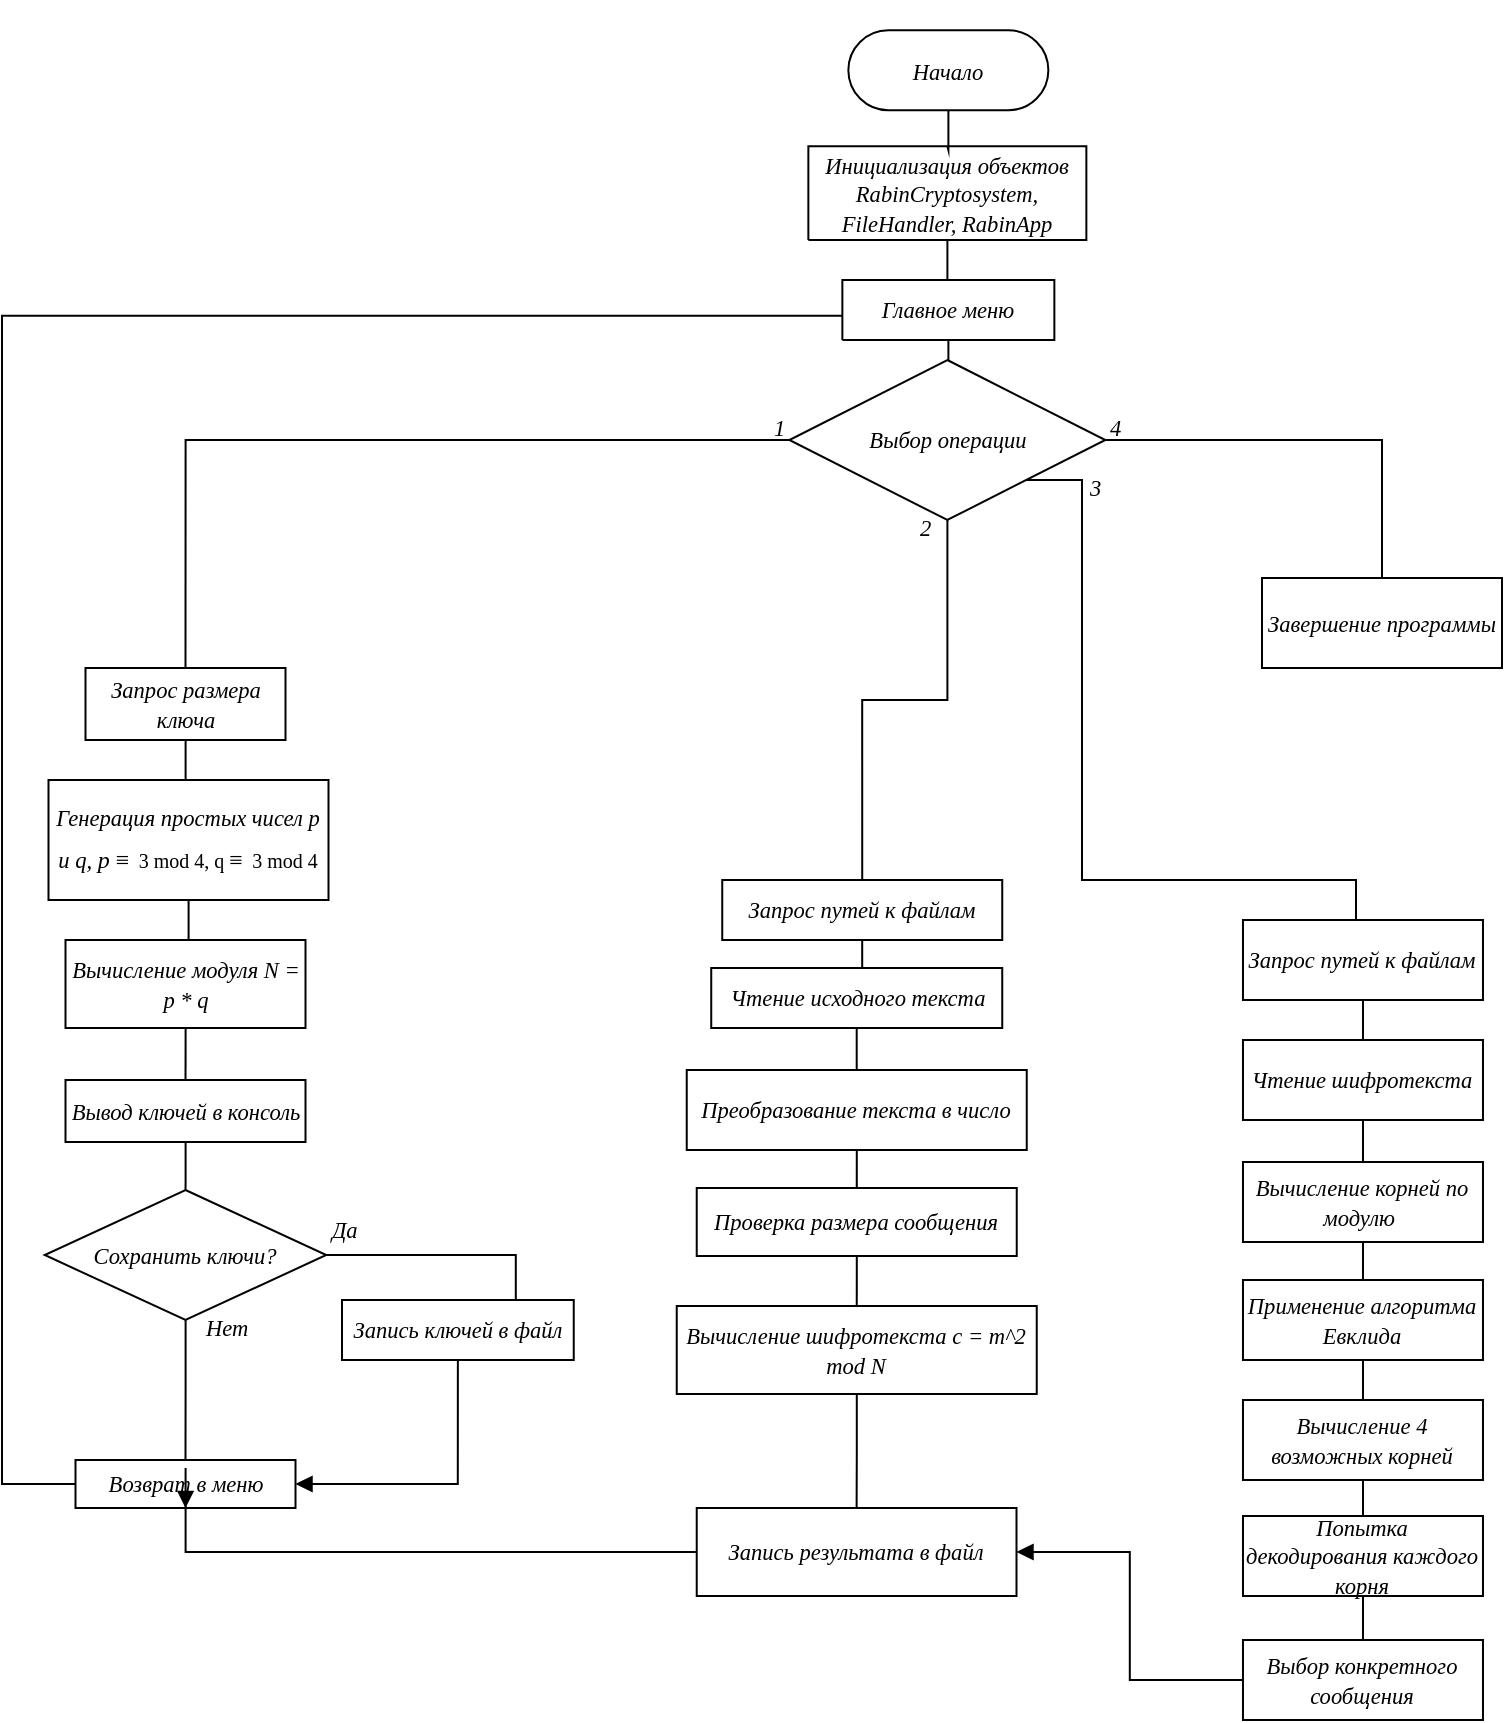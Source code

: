 <mxfile version="28.2.3" pages="2">
  <diagram name="Блок схема алгоритма 1" id="b4iM_M4vJ2Pepjihtl8y">
    <mxGraphModel dx="1226" dy="661" grid="1" gridSize="10" guides="1" tooltips="1" connect="1" arrows="1" fold="1" page="1" pageScale="1" pageWidth="827" pageHeight="1169" math="0" shadow="0">
      <root>
        <mxCell id="yhz_Zr8qX37oR2WssUpI-0" />
        <mxCell id="yhz_Zr8qX37oR2WssUpI-1" parent="yhz_Zr8qX37oR2WssUpI-0" />
        <UserObject label="&lt;div style=&quot;font-size: 1px&quot;&gt;&lt;font style=&quot;font-size:11.29px;font-family:GOST type B;color:#000000;direction:ltr;letter-spacing:0px;line-height:120%;opacity:1&quot;&gt;&lt;i&gt;Нет&lt;/i&gt;&lt;/font&gt;&lt;font style=&quot;font-size:11.29px;font-family:Arial;color:#000000;direction:ltr;letter-spacing:0px;line-height:120%;opacity:1&quot;&gt;&lt;br/&gt;&lt;/font&gt;&lt;/div&gt;" tags="Соединительная_линия" id="yhz_Zr8qX37oR2WssUpI-181">
          <mxCell style="vsdxID=1082;edgeStyle=none;startArrow=none;endArrow=block;startSize=5;endSize=5;strokeColor=#000000;spacingTop=0;spacingBottom=0;spacingLeft=0;spacingRight=0;verticalAlign=middle;html=1;labelBackgroundColor=#ffffff;rounded=0;align=center;exitX=1;exitY=0.5;exitDx=0;exitDy=0;exitPerimeter=0;entryX=0.5;entryY=0;entryDx=0;entryDy=0;entryPerimeter=0;" parent="yhz_Zr8qX37oR2WssUpI-1" edge="1">
            <mxGeometry relative="1" as="geometry">
              <mxPoint x="-60" y="-122" as="offset" />
              <Array as="points">
                <mxPoint x="810" y="690" />
                <mxPoint x="810" y="820.48" />
                <mxPoint x="658" y="820.48" />
              </Array>
              <mxPoint x="738" y="690" as="sourcePoint" />
            </mxGeometry>
          </mxCell>
        </UserObject>
        <mxCell id="yhz_Zr8qX37oR2WssUpI-205" style="fontFamily=GOST type B Standard;" parent="yhz_Zr8qX37oR2WssUpI-1" vertex="1">
          <mxGeometry x="60" y="11" as="geometry" />
        </mxCell>
        <UserObject label="" tags="Блок-схема Соединительная_линия Flowchart Background Блок-схема Соединительная_линия Flowchart Background Незакрепленное_оборудование Мебель" id="yhz_Zr8qX37oR2WssUpI-232">
          <mxCell parent="yhz_Zr8qX37oR2WssUpI-1" vertex="1" visible="0">
            <mxGeometry as="geometry" />
          </mxCell>
        </UserObject>
        <UserObject label="&lt;div style=&quot;font-size: 1px&quot;&gt;&lt;font style=&quot;font-size: 11.29px; color: rgb(0, 0, 0); direction: ltr; letter-spacing: 0px; line-height: 120%; opacity: 1;&quot;&gt;&lt;i&gt;Начало&lt;/i&gt;&lt;/font&gt;&lt;font style=&quot;font-size: 15.52px; color: rgb(0, 0, 0); direction: ltr; letter-spacing: 0px; line-height: 120%; opacity: 1;&quot;&gt;&lt;br&gt;&lt;/font&gt;&lt;/div&gt;" tags="Блок-схема" id="2xx8nG_RzWmWFD2ZeUco-5">
          <mxCell style="verticalAlign=middle;align=center;overflow=width;vsdxID=567;fillColor=#FFFFFF;gradientColor=none;shape=stencil(tVLLDsIgEPwajiQIMfFe638Qu22JCM2Ctv69kK0Rm9qDibeZndkXC1NV6PUATIoQ0V9gNE3smToyKY3rAU1MiKmaqar1CB36m2uIDzo7M7r6e64wUZ4UOUWKB9GdIH4irzWu8B42vRrPScNFXZzN+5mvl3qJXE8mcPRRR+Pdh2Y1dsBTE95a3c0TkBRGgKEIb6wg1/r+ssCXd/vLCgm8z9caa+n6pb48dwrRV1H1Ew==);strokeColor=#000000;spacingTop=-1;spacingBottom=-1;spacingLeft=-1;spacingRight=-1;points=[[0.5,1,0],[0.5,0,0],[0,0.5,0],[1,0.5,0]];labelBackgroundColor=none;rounded=0;html=1;whiteSpace=wrap;fontFamily=GOST type B Standard;" parent="yhz_Zr8qX37oR2WssUpI-1" vertex="1">
            <mxGeometry x="453.18" y="25.12" width="100" height="40" as="geometry" />
          </mxCell>
        </UserObject>
        <UserObject label="&lt;div style=&quot;&quot;&gt;&lt;p style=&quot;text-align: center; margin: 0px; text-indent: 0px; vertical-align: middle; direction: rtl;&quot;&gt;&lt;i style=&quot;font-size: 11.29px;&quot;&gt;Инициализация объектов RabinCryptosystem, FileHandler, RabinApp&lt;/i&gt;&lt;/p&gt;&lt;/div&gt;" tags="Блок-схема" id="2xx8nG_RzWmWFD2ZeUco-6">
          <mxCell style="verticalAlign=middle;align=center;overflow=width;vsdxID=583;fillColor=#FFFFFF;gradientColor=none;shape=stencil(nZBLDoAgDERP0z3SIyjew0SURgSD+Lu9kMZoXLhwN9O+tukAlrNpJg1SzDH4QW/URgNYgZTkjA4UkwJUgGXng+6DX1zLfmoymdXo17xh5zmRJ6Q42BWCfc2oJfdAr+Yv+AP9Cb7OJ3H/2JG1HNGz/84klThPVCc=);strokeColor=#000000;spacingTop=-1;spacingBottom=-1;spacingLeft=-1;spacingRight=-1;points=[[1,0.5,0],[0.5,0.5,0],[0.5,0,0]];labelBackgroundColor=none;rounded=0;html=1;whiteSpace=wrap;fontFamily=GOST type B Standard;" parent="yhz_Zr8qX37oR2WssUpI-1" vertex="1">
            <mxGeometry x="433.18" y="83.12" width="139" height="46.88" as="geometry" />
          </mxCell>
        </UserObject>
        <mxCell id="c7G1Enz3T7jByKH2RhiN-18" style="edgeStyle=orthogonalEdgeStyle;rounded=0;orthogonalLoop=1;jettySize=auto;html=1;entryX=0.5;entryY=0;entryDx=0;entryDy=0;endArrow=none;endFill=0;" edge="1" parent="yhz_Zr8qX37oR2WssUpI-1" source="LGpfwvGQ7l3M24DVwtJx-8" target="c7G1Enz3T7jByKH2RhiN-17">
          <mxGeometry relative="1" as="geometry" />
        </mxCell>
        <mxCell id="LGpfwvGQ7l3M24DVwtJx-8" value="&lt;span style=&quot;font-size: 11.29px;&quot;&gt;&lt;i&gt;Запрос размера ключа&lt;/i&gt;&lt;/span&gt;" style="rounded=0;whiteSpace=wrap;html=1;fontFamily=GOST type B Standard;" parent="yhz_Zr8qX37oR2WssUpI-1" vertex="1">
          <mxGeometry x="71.75" y="344" width="100" height="36" as="geometry" />
        </mxCell>
        <mxCell id="c7G1Enz3T7jByKH2RhiN-22" style="edgeStyle=orthogonalEdgeStyle;rounded=0;orthogonalLoop=1;jettySize=auto;html=1;entryX=0.5;entryY=0;entryDx=0;entryDy=0;endArrow=none;endFill=0;" edge="1" parent="yhz_Zr8qX37oR2WssUpI-1" source="LGpfwvGQ7l3M24DVwtJx-19" target="c7G1Enz3T7jByKH2RhiN-21">
          <mxGeometry relative="1" as="geometry" />
        </mxCell>
        <mxCell id="LGpfwvGQ7l3M24DVwtJx-19" value="&lt;span style=&quot;font-size: 11.29px;&quot;&gt;&lt;i&gt;Вывод ключей в консоль&lt;/i&gt;&lt;/span&gt;" style="rounded=0;whiteSpace=wrap;html=1;fontFamily=GOST type B Standard;" parent="yhz_Zr8qX37oR2WssUpI-1" vertex="1">
          <mxGeometry x="61.75" y="550" width="120" height="31" as="geometry" />
        </mxCell>
        <mxCell id="c7G1Enz3T7jByKH2RhiN-25" style="edgeStyle=orthogonalEdgeStyle;rounded=0;orthogonalLoop=1;jettySize=auto;html=1;entryX=1;entryY=0.5;entryDx=0;entryDy=0;endArrow=block;endFill=1;exitX=0.5;exitY=1;exitDx=0;exitDy=0;" edge="1" parent="yhz_Zr8qX37oR2WssUpI-1" source="LGpfwvGQ7l3M24DVwtJx-25" target="DLEuB_bgCSQKNgTlU9a6-14">
          <mxGeometry relative="1" as="geometry" />
        </mxCell>
        <mxCell id="LGpfwvGQ7l3M24DVwtJx-25" value="&lt;i style=&quot;font-size: 11.29px;&quot;&gt;Запись ключей в файл&lt;/i&gt;" style="rounded=0;whiteSpace=wrap;html=1;fontFamily=GOST type B Standard;" parent="yhz_Zr8qX37oR2WssUpI-1" vertex="1">
          <mxGeometry x="200" y="660" width="115.87" height="30" as="geometry" />
        </mxCell>
        <mxCell id="DLEuB_bgCSQKNgTlU9a6-69" style="edgeStyle=orthogonalEdgeStyle;rounded=0;orthogonalLoop=1;jettySize=auto;html=1;entryX=0.5;entryY=0;entryDx=0;entryDy=0;endArrow=none;endFill=0;" parent="yhz_Zr8qX37oR2WssUpI-1" source="LGpfwvGQ7l3M24DVwtJx-37" target="DLEuB_bgCSQKNgTlU9a6-35" edge="1">
          <mxGeometry relative="1" as="geometry" />
        </mxCell>
        <mxCell id="LGpfwvGQ7l3M24DVwtJx-37" value="&lt;i style=&quot;font-size: 11.29px;&quot;&gt;Чтение шифротекста&lt;/i&gt;" style="rounded=0;whiteSpace=wrap;html=1;fontFamily=GOST type B Standard;" parent="yhz_Zr8qX37oR2WssUpI-1" vertex="1">
          <mxGeometry x="650.49" y="530" width="120" height="40" as="geometry" />
        </mxCell>
        <mxCell id="DLEuB_bgCSQKNgTlU9a6-0" value="&lt;i style=&quot;font-size: 11.29px;&quot;&gt;Завершение программы&lt;/i&gt;" style="rounded=0;whiteSpace=wrap;html=1;fontFamily=GOST type B Standard;" parent="yhz_Zr8qX37oR2WssUpI-1" vertex="1">
          <mxGeometry x="660" y="299" width="120" height="45" as="geometry" />
        </mxCell>
        <mxCell id="c7G1Enz3T7jByKH2RhiN-20" style="edgeStyle=orthogonalEdgeStyle;rounded=0;orthogonalLoop=1;jettySize=auto;html=1;entryX=0.5;entryY=0;entryDx=0;entryDy=0;endArrow=none;endFill=0;" edge="1" parent="yhz_Zr8qX37oR2WssUpI-1" source="DLEuB_bgCSQKNgTlU9a6-12" target="LGpfwvGQ7l3M24DVwtJx-19">
          <mxGeometry relative="1" as="geometry" />
        </mxCell>
        <mxCell id="DLEuB_bgCSQKNgTlU9a6-12" value="&lt;i style=&quot;font-size: 11.29px;&quot;&gt;Вычисление модуля N = p * q&lt;/i&gt;" style="rounded=0;whiteSpace=wrap;html=1;fontFamily=GOST type B Standard;" parent="yhz_Zr8qX37oR2WssUpI-1" vertex="1">
          <mxGeometry x="61.75" y="480" width="120" height="44" as="geometry" />
        </mxCell>
        <mxCell id="c7G1Enz3T7jByKH2RhiN-28" style="edgeStyle=orthogonalEdgeStyle;rounded=0;orthogonalLoop=1;jettySize=auto;html=1;entryX=0.009;entryY=0.596;entryDx=0;entryDy=0;entryPerimeter=0;endArrow=none;endFill=0;" edge="1" parent="yhz_Zr8qX37oR2WssUpI-1" source="DLEuB_bgCSQKNgTlU9a6-14" target="c7G1Enz3T7jByKH2RhiN-0">
          <mxGeometry relative="1" as="geometry">
            <mxPoint x="450" y="160" as="targetPoint" />
            <Array as="points">
              <mxPoint x="30" y="752" />
              <mxPoint x="30" y="168" />
            </Array>
          </mxGeometry>
        </mxCell>
        <mxCell id="DLEuB_bgCSQKNgTlU9a6-14" value="&lt;i style=&quot;font-size: 11.29px;&quot;&gt;Возврат в меню&lt;/i&gt;" style="rounded=0;whiteSpace=wrap;html=1;fontFamily=GOST type B Standard;" parent="yhz_Zr8qX37oR2WssUpI-1" vertex="1">
          <mxGeometry x="66.75" y="740" width="110" height="24" as="geometry" />
        </mxCell>
        <mxCell id="RFYmoRkfxQGA62Os3q7r-7" style="edgeStyle=orthogonalEdgeStyle;rounded=0;orthogonalLoop=1;jettySize=auto;html=1;entryX=0.5;entryY=0;entryDx=0;entryDy=0;endArrow=none;endFill=0;" edge="1" parent="yhz_Zr8qX37oR2WssUpI-1" source="DLEuB_bgCSQKNgTlU9a6-16" target="DLEuB_bgCSQKNgTlU9a6-17">
          <mxGeometry relative="1" as="geometry" />
        </mxCell>
        <mxCell id="DLEuB_bgCSQKNgTlU9a6-16" value="&lt;i style=&quot;font-size: 11.29px;&quot;&gt;Запрос путей к файлам&lt;/i&gt;" style="rounded=0;whiteSpace=wrap;html=1;fontFamily=GOST type B Standard;" parent="yhz_Zr8qX37oR2WssUpI-1" vertex="1">
          <mxGeometry x="390.12" y="450" width="140" height="30" as="geometry" />
        </mxCell>
        <mxCell id="RFYmoRkfxQGA62Os3q7r-8" style="edgeStyle=orthogonalEdgeStyle;rounded=0;orthogonalLoop=1;jettySize=auto;html=1;entryX=0.5;entryY=0;entryDx=0;entryDy=0;endArrow=none;endFill=0;" edge="1" parent="yhz_Zr8qX37oR2WssUpI-1" source="DLEuB_bgCSQKNgTlU9a6-17" target="DLEuB_bgCSQKNgTlU9a6-18">
          <mxGeometry relative="1" as="geometry" />
        </mxCell>
        <mxCell id="DLEuB_bgCSQKNgTlU9a6-17" value="&lt;i style=&quot;font-size: 11.29px;&quot;&gt;Чтение исходного текста&lt;/i&gt;" style="rounded=0;whiteSpace=wrap;html=1;fontFamily=GOST type B Standard;" parent="yhz_Zr8qX37oR2WssUpI-1" vertex="1">
          <mxGeometry x="384.62" y="494" width="145.5" height="30" as="geometry" />
        </mxCell>
        <mxCell id="RFYmoRkfxQGA62Os3q7r-9" style="edgeStyle=orthogonalEdgeStyle;rounded=0;orthogonalLoop=1;jettySize=auto;html=1;entryX=0.5;entryY=0;entryDx=0;entryDy=0;endArrow=none;endFill=0;" edge="1" parent="yhz_Zr8qX37oR2WssUpI-1" source="DLEuB_bgCSQKNgTlU9a6-18" target="DLEuB_bgCSQKNgTlU9a6-19">
          <mxGeometry relative="1" as="geometry" />
        </mxCell>
        <mxCell id="DLEuB_bgCSQKNgTlU9a6-18" value="&lt;i style=&quot;font-size: 11.29px;&quot;&gt;Преобразование текста в число&lt;/i&gt;" style="rounded=0;whiteSpace=wrap;html=1;fontFamily=GOST type B Standard;" parent="yhz_Zr8qX37oR2WssUpI-1" vertex="1">
          <mxGeometry x="372.37" y="545" width="170" height="40" as="geometry" />
        </mxCell>
        <mxCell id="DLEuB_bgCSQKNgTlU9a6-49" style="edgeStyle=orthogonalEdgeStyle;rounded=0;orthogonalLoop=1;jettySize=auto;html=1;entryX=0.5;entryY=0;entryDx=0;entryDy=0;endArrow=none;endFill=0;" parent="yhz_Zr8qX37oR2WssUpI-1" source="DLEuB_bgCSQKNgTlU9a6-19" target="DLEuB_bgCSQKNgTlU9a6-20" edge="1">
          <mxGeometry relative="1" as="geometry" />
        </mxCell>
        <mxCell id="DLEuB_bgCSQKNgTlU9a6-19" value="&lt;i style=&quot;font-size: 11.29px;&quot;&gt;Проверка размера сообщения&lt;/i&gt;" style="rounded=0;whiteSpace=wrap;html=1;fontFamily=GOST type B Standard;" parent="yhz_Zr8qX37oR2WssUpI-1" vertex="1">
          <mxGeometry x="377.37" y="604" width="160" height="34" as="geometry" />
        </mxCell>
        <mxCell id="c7G1Enz3T7jByKH2RhiN-29" style="edgeStyle=orthogonalEdgeStyle;rounded=0;orthogonalLoop=1;jettySize=auto;html=1;entryX=0.5;entryY=0;entryDx=0;entryDy=0;endArrow=none;endFill=0;" edge="1" parent="yhz_Zr8qX37oR2WssUpI-1" source="DLEuB_bgCSQKNgTlU9a6-20" target="DLEuB_bgCSQKNgTlU9a6-21">
          <mxGeometry relative="1" as="geometry" />
        </mxCell>
        <mxCell id="DLEuB_bgCSQKNgTlU9a6-20" value="&lt;i style=&quot;font-size: 11.29px;&quot;&gt;Вычисление шифротекста c = m^2 mod N&lt;/i&gt;" style="rounded=0;whiteSpace=wrap;html=1;fontFamily=GOST type B Standard;" parent="yhz_Zr8qX37oR2WssUpI-1" vertex="1">
          <mxGeometry x="367.37" y="663" width="180" height="44" as="geometry" />
        </mxCell>
        <mxCell id="c7G1Enz3T7jByKH2RhiN-31" style="edgeStyle=orthogonalEdgeStyle;rounded=0;orthogonalLoop=1;jettySize=auto;html=1;entryX=0.5;entryY=1;entryDx=0;entryDy=0;endArrow=block;endFill=1;" edge="1" parent="yhz_Zr8qX37oR2WssUpI-1" source="DLEuB_bgCSQKNgTlU9a6-21" target="DLEuB_bgCSQKNgTlU9a6-14">
          <mxGeometry relative="1" as="geometry" />
        </mxCell>
        <mxCell id="DLEuB_bgCSQKNgTlU9a6-21" value="&lt;span style=&quot;font-size: 11.29px;&quot;&gt;&lt;i&gt;Запись результата в файл&lt;/i&gt;&lt;/span&gt;" style="rounded=0;whiteSpace=wrap;html=1;fontFamily=GOST type B Standard;" parent="yhz_Zr8qX37oR2WssUpI-1" vertex="1">
          <mxGeometry x="377.37" y="764" width="159.88" height="44" as="geometry" />
        </mxCell>
        <mxCell id="c7G1Enz3T7jByKH2RhiN-6" style="edgeStyle=orthogonalEdgeStyle;rounded=0;orthogonalLoop=1;jettySize=auto;html=1;entryX=1;entryY=1;entryDx=0;entryDy=0;endArrow=none;endFill=0;exitX=0.5;exitY=0;exitDx=0;exitDy=0;" edge="1" parent="yhz_Zr8qX37oR2WssUpI-1" source="DLEuB_bgCSQKNgTlU9a6-29" target="c7G1Enz3T7jByKH2RhiN-1">
          <mxGeometry relative="1" as="geometry">
            <mxPoint x="707" y="460.005" as="sourcePoint" />
            <Array as="points">
              <mxPoint x="707" y="470" />
              <mxPoint x="707" y="450" />
              <mxPoint x="570" y="450" />
              <mxPoint x="570" y="250" />
            </Array>
          </mxGeometry>
        </mxCell>
        <mxCell id="RFYmoRkfxQGA62Os3q7r-10" style="edgeStyle=orthogonalEdgeStyle;rounded=0;orthogonalLoop=1;jettySize=auto;html=1;entryX=0.5;entryY=0;entryDx=0;entryDy=0;endArrow=none;endFill=0;" edge="1" parent="yhz_Zr8qX37oR2WssUpI-1" source="DLEuB_bgCSQKNgTlU9a6-29" target="LGpfwvGQ7l3M24DVwtJx-37">
          <mxGeometry relative="1" as="geometry" />
        </mxCell>
        <mxCell id="DLEuB_bgCSQKNgTlU9a6-29" value="&lt;i style=&quot;font-size: 11.29px;&quot;&gt;Запрос путей к файлам&lt;/i&gt;" style="rounded=0;whiteSpace=wrap;html=1;fontFamily=GOST type B Standard;" parent="yhz_Zr8qX37oR2WssUpI-1" vertex="1">
          <mxGeometry x="650.49" y="470" width="120" height="40" as="geometry" />
        </mxCell>
        <mxCell id="DLEuB_bgCSQKNgTlU9a6-70" style="edgeStyle=orthogonalEdgeStyle;rounded=0;orthogonalLoop=1;jettySize=auto;html=1;entryX=0.5;entryY=0;entryDx=0;entryDy=0;endArrow=none;endFill=0;" parent="yhz_Zr8qX37oR2WssUpI-1" source="DLEuB_bgCSQKNgTlU9a6-35" target="DLEuB_bgCSQKNgTlU9a6-36" edge="1">
          <mxGeometry relative="1" as="geometry" />
        </mxCell>
        <mxCell id="DLEuB_bgCSQKNgTlU9a6-35" value="&lt;i style=&quot;font-size: 11.29px;&quot;&gt;Вычисление корней по модулю&amp;nbsp;&lt;/i&gt;" style="rounded=0;whiteSpace=wrap;html=1;fontFamily=GOST type B Standard;" parent="yhz_Zr8qX37oR2WssUpI-1" vertex="1">
          <mxGeometry x="650.49" y="591" width="120" height="40" as="geometry" />
        </mxCell>
        <mxCell id="RFYmoRkfxQGA62Os3q7r-11" style="edgeStyle=orthogonalEdgeStyle;rounded=0;orthogonalLoop=1;jettySize=auto;html=1;entryX=0.5;entryY=0;entryDx=0;entryDy=0;endArrow=none;endFill=0;" edge="1" parent="yhz_Zr8qX37oR2WssUpI-1" source="DLEuB_bgCSQKNgTlU9a6-36" target="RFYmoRkfxQGA62Os3q7r-1">
          <mxGeometry relative="1" as="geometry" />
        </mxCell>
        <mxCell id="DLEuB_bgCSQKNgTlU9a6-36" value="&lt;i style=&quot;font-size: 11.29px;&quot;&gt;Применение алгоритма Евклида&lt;/i&gt;" style="rounded=0;whiteSpace=wrap;html=1;fontFamily=GOST type B Standard;" parent="yhz_Zr8qX37oR2WssUpI-1" vertex="1">
          <mxGeometry x="650.49" y="650" width="120" height="40" as="geometry" />
        </mxCell>
        <mxCell id="c7G1Enz3T7jByKH2RhiN-16" style="edgeStyle=orthogonalEdgeStyle;rounded=0;orthogonalLoop=1;jettySize=auto;html=1;entryX=0.5;entryY=0;entryDx=0;entryDy=0;endArrow=none;endFill=0;" edge="1" parent="yhz_Zr8qX37oR2WssUpI-1" source="c7G1Enz3T7jByKH2RhiN-0" target="c7G1Enz3T7jByKH2RhiN-1">
          <mxGeometry relative="1" as="geometry" />
        </mxCell>
        <UserObject label="&lt;div style=&quot;&quot;&gt;&lt;p style=&quot;text-align: center; margin: 0px; text-indent: 0px; vertical-align: middle; direction: rtl;&quot;&gt;&lt;i style=&quot;font-size: 11.29px;&quot;&gt;Главное меню&lt;/i&gt;&lt;/p&gt;&lt;/div&gt;" tags="Блок-схема" id="c7G1Enz3T7jByKH2RhiN-0">
          <mxCell style="verticalAlign=middle;align=center;overflow=width;vsdxID=583;fillColor=#FFFFFF;gradientColor=none;shape=stencil(nZBLDoAgDERP0z3SIyjew0SURgSD+Lu9kMZoXLhwN9O+tukAlrNpJg1SzDH4QW/URgNYgZTkjA4UkwJUgGXng+6DX1zLfmoymdXo17xh5zmRJ6Q42BWCfc2oJfdAr+Yv+AP9Cb7OJ3H/2JG1HNGz/84klThPVCc=);strokeColor=#000000;spacingTop=-1;spacingBottom=-1;spacingLeft=-1;spacingRight=-1;points=[[1,0.5,0],[0.5,0.5,0],[0.5,0,0]];labelBackgroundColor=none;rounded=0;html=1;whiteSpace=wrap;fontFamily=GOST type B Standard;" vertex="1" parent="yhz_Zr8qX37oR2WssUpI-1">
            <mxGeometry x="450.18" y="150" width="106" height="30" as="geometry" />
          </mxCell>
        </UserObject>
        <mxCell id="c7G1Enz3T7jByKH2RhiN-2" style="edgeStyle=orthogonalEdgeStyle;rounded=0;orthogonalLoop=1;jettySize=auto;html=1;entryX=0.5;entryY=0;entryDx=0;entryDy=0;endArrow=none;endFill=0;" edge="1" parent="yhz_Zr8qX37oR2WssUpI-1" source="c7G1Enz3T7jByKH2RhiN-1" target="LGpfwvGQ7l3M24DVwtJx-8">
          <mxGeometry relative="1" as="geometry" />
        </mxCell>
        <mxCell id="c7G1Enz3T7jByKH2RhiN-3" style="edgeStyle=orthogonalEdgeStyle;rounded=0;orthogonalLoop=1;jettySize=auto;html=1;entryX=0.5;entryY=0;entryDx=0;entryDy=0;endArrow=none;endFill=0;" edge="1" parent="yhz_Zr8qX37oR2WssUpI-1" source="c7G1Enz3T7jByKH2RhiN-1" target="DLEuB_bgCSQKNgTlU9a6-0">
          <mxGeometry relative="1" as="geometry" />
        </mxCell>
        <mxCell id="c7G1Enz3T7jByKH2RhiN-5" style="edgeStyle=orthogonalEdgeStyle;rounded=0;orthogonalLoop=1;jettySize=auto;html=1;entryX=0.5;entryY=0;entryDx=0;entryDy=0;endArrow=none;endFill=0;" edge="1" parent="yhz_Zr8qX37oR2WssUpI-1" source="c7G1Enz3T7jByKH2RhiN-1" target="DLEuB_bgCSQKNgTlU9a6-16">
          <mxGeometry relative="1" as="geometry" />
        </mxCell>
        <mxCell id="c7G1Enz3T7jByKH2RhiN-1" value="&lt;span style=&quot;font-size: 11.29px;&quot;&gt;&lt;i&gt;Выбор операции&lt;/i&gt;&lt;/span&gt;" style="rhombus;whiteSpace=wrap;html=1;fontFamily=GOST type B Standard;" vertex="1" parent="yhz_Zr8qX37oR2WssUpI-1">
          <mxGeometry x="423.68" y="190" width="158" height="80" as="geometry" />
        </mxCell>
        <mxCell id="c7G1Enz3T7jByKH2RhiN-7" value="&lt;i style=&quot;forced-color-adjust: none; color: rgb(0, 0, 0); font-size: 11.29px; font-variant-ligatures: normal; font-variant-caps: normal; font-weight: 400; letter-spacing: normal; orphans: 2; text-align: center; text-indent: 0px; text-transform: none; widows: 2; word-spacing: 0px; -webkit-text-stroke-width: 0px; white-space: nowrap; text-decoration-thickness: initial; text-decoration-style: initial; text-decoration-color: initial;&quot;&gt;1&lt;/i&gt;" style="text;whiteSpace=wrap;html=1;fontFamily=GOST type B Standard;labelBackgroundColor=none;labelBorderColor=none;" vertex="1" parent="yhz_Zr8qX37oR2WssUpI-1">
          <mxGeometry x="414" y="210" width="32.5" height="20" as="geometry" />
        </mxCell>
        <mxCell id="c7G1Enz3T7jByKH2RhiN-8" value="&lt;i style=&quot;forced-color-adjust: none; color: rgb(0, 0, 0); font-size: 11.29px; font-variant-ligatures: normal; font-variant-caps: normal; font-weight: 400; letter-spacing: normal; orphans: 2; text-align: center; text-indent: 0px; text-transform: none; widows: 2; word-spacing: 0px; -webkit-text-stroke-width: 0px; white-space: nowrap; text-decoration-thickness: initial; text-decoration-style: initial; text-decoration-color: initial;&quot;&gt;2&lt;/i&gt;" style="text;whiteSpace=wrap;html=1;fontFamily=GOST type B Standard;labelBackgroundColor=none;labelBorderColor=none;" vertex="1" parent="yhz_Zr8qX37oR2WssUpI-1">
          <mxGeometry x="486.93" y="260" width="32.5" height="20" as="geometry" />
        </mxCell>
        <mxCell id="c7G1Enz3T7jByKH2RhiN-9" value="&lt;i style=&quot;forced-color-adjust: none; color: rgb(0, 0, 0); font-size: 11.29px; font-variant-ligatures: normal; font-variant-caps: normal; font-weight: 400; letter-spacing: normal; orphans: 2; text-align: center; text-indent: 0px; text-transform: none; widows: 2; word-spacing: 0px; -webkit-text-stroke-width: 0px; white-space: nowrap; text-decoration-thickness: initial; text-decoration-style: initial; text-decoration-color: initial;&quot;&gt;4&lt;/i&gt;" style="text;whiteSpace=wrap;html=1;fontFamily=GOST type B Standard;labelBackgroundColor=none;labelBorderColor=none;" vertex="1" parent="yhz_Zr8qX37oR2WssUpI-1">
          <mxGeometry x="581.68" y="210" width="32.5" height="20" as="geometry" />
        </mxCell>
        <mxCell id="c7G1Enz3T7jByKH2RhiN-10" value="&lt;i style=&quot;forced-color-adjust: none; color: rgb(0, 0, 0); font-size: 11.29px; font-variant-ligatures: normal; font-variant-caps: normal; font-weight: 400; letter-spacing: normal; orphans: 2; text-align: center; text-indent: 0px; text-transform: none; widows: 2; word-spacing: 0px; -webkit-text-stroke-width: 0px; white-space: nowrap; text-decoration-thickness: initial; text-decoration-style: initial; text-decoration-color: initial;&quot;&gt;3&lt;/i&gt;" style="text;whiteSpace=wrap;html=1;fontFamily=GOST type B Standard;labelBackgroundColor=none;labelBorderColor=none;" vertex="1" parent="yhz_Zr8qX37oR2WssUpI-1">
          <mxGeometry x="572.18" y="240" width="32.5" height="20" as="geometry" />
        </mxCell>
        <mxCell id="c7G1Enz3T7jByKH2RhiN-14" style="edgeStyle=orthogonalEdgeStyle;rounded=0;orthogonalLoop=1;jettySize=auto;html=1;entryX=0.5;entryY=0;entryDx=0;entryDy=0;entryPerimeter=0;endArrow=none;endFill=0;" edge="1" parent="yhz_Zr8qX37oR2WssUpI-1" source="2xx8nG_RzWmWFD2ZeUco-5" target="2xx8nG_RzWmWFD2ZeUco-6">
          <mxGeometry relative="1" as="geometry" />
        </mxCell>
        <mxCell id="c7G1Enz3T7jByKH2RhiN-15" style="edgeStyle=orthogonalEdgeStyle;rounded=0;orthogonalLoop=1;jettySize=auto;html=1;entryX=0.5;entryY=0;entryDx=0;entryDy=0;entryPerimeter=0;endArrow=none;endFill=0;" edge="1" parent="yhz_Zr8qX37oR2WssUpI-1" source="2xx8nG_RzWmWFD2ZeUco-6" target="c7G1Enz3T7jByKH2RhiN-0">
          <mxGeometry relative="1" as="geometry" />
        </mxCell>
        <mxCell id="c7G1Enz3T7jByKH2RhiN-19" style="edgeStyle=orthogonalEdgeStyle;rounded=0;orthogonalLoop=1;jettySize=auto;html=1;entryX=0.5;entryY=0;entryDx=0;entryDy=0;endArrow=none;endFill=0;" edge="1" parent="yhz_Zr8qX37oR2WssUpI-1" source="c7G1Enz3T7jByKH2RhiN-17" target="DLEuB_bgCSQKNgTlU9a6-12">
          <mxGeometry relative="1" as="geometry" />
        </mxCell>
        <mxCell id="c7G1Enz3T7jByKH2RhiN-17" value="&lt;i style=&quot;font-size: 11.29px;&quot;&gt;Генерация простых чисел p и q, &lt;/i&gt;&lt;font&gt;&lt;i style=&quot;&quot;&gt;p&amp;nbsp;&lt;/i&gt;&lt;span style=&quot;line-height: 115%; font-family: &amp;quot;Times New Roman&amp;quot;, serif;&quot; lang=&quot;RU&quot;&gt;≡&lt;/span&gt;&lt;/font&gt;&lt;span style=&quot;font-size:14.0pt;line-height:&lt;br/&gt;115%;font-family:&amp;quot;Times New Roman&amp;quot;,serif;mso-fareast-font-family:Calibri;&lt;br/&gt;mso-ansi-language:RU;mso-fareast-language:RU;mso-bidi-language:AR-SA&quot; lang=&quot;RU&quot;&gt;&amp;nbsp;&lt;/span&gt;&lt;span style=&quot;line-height: 115%; font-family: &amp;quot;Times New Roman&amp;quot;, serif;&quot; lang=&quot;RU&quot;&gt;&lt;font size=&quot;1&quot;&gt;3 mod 4, q&amp;nbsp;&lt;/font&gt;&lt;/span&gt;&lt;span style=&quot;line-height: 13.8px; font-family: &amp;quot;Times New Roman&amp;quot;, serif;&quot; lang=&quot;RU&quot;&gt;≡&lt;/span&gt;&lt;span style=&quot;font-size: 14pt; line-height: 21.467px; font-family: &amp;quot;Times New Roman&amp;quot;, serif;&quot; lang=&quot;RU&quot;&gt;&amp;nbsp;&lt;/span&gt;&lt;span style=&quot;line-height: 13.8px; font-family: &amp;quot;Times New Roman&amp;quot;, serif;&quot; lang=&quot;RU&quot;&gt;&lt;font size=&quot;1&quot;&gt;3 mod 4&lt;/font&gt;&lt;/span&gt;" style="rounded=0;whiteSpace=wrap;html=1;fontFamily=GOST type B Standard;" vertex="1" parent="yhz_Zr8qX37oR2WssUpI-1">
          <mxGeometry x="53.25" y="400" width="140" height="60" as="geometry" />
        </mxCell>
        <mxCell id="c7G1Enz3T7jByKH2RhiN-23" style="edgeStyle=orthogonalEdgeStyle;rounded=0;orthogonalLoop=1;jettySize=auto;html=1;entryX=0.75;entryY=0;entryDx=0;entryDy=0;endArrow=none;endFill=0;" edge="1" parent="yhz_Zr8qX37oR2WssUpI-1" source="c7G1Enz3T7jByKH2RhiN-21" target="LGpfwvGQ7l3M24DVwtJx-25">
          <mxGeometry relative="1" as="geometry" />
        </mxCell>
        <mxCell id="c7G1Enz3T7jByKH2RhiN-24" style="edgeStyle=orthogonalEdgeStyle;rounded=0;orthogonalLoop=1;jettySize=auto;html=1;entryX=0.5;entryY=0;entryDx=0;entryDy=0;endArrow=none;endFill=0;" edge="1" parent="yhz_Zr8qX37oR2WssUpI-1" source="c7G1Enz3T7jByKH2RhiN-21" target="DLEuB_bgCSQKNgTlU9a6-14">
          <mxGeometry relative="1" as="geometry" />
        </mxCell>
        <mxCell id="c7G1Enz3T7jByKH2RhiN-21" value="&lt;span style=&quot;font-size: 11.29px;&quot;&gt;&lt;i&gt;Сохранить ключи?&lt;/i&gt;&lt;/span&gt;" style="rhombus;whiteSpace=wrap;html=1;fontFamily=GOST type B Standard;" vertex="1" parent="yhz_Zr8qX37oR2WssUpI-1">
          <mxGeometry x="51.37" y="605" width="140.75" height="65" as="geometry" />
        </mxCell>
        <mxCell id="c7G1Enz3T7jByKH2RhiN-26" value="&lt;i style=&quot;forced-color-adjust: none; color: rgb(0, 0, 0); font-size: 11.29px; font-variant-ligatures: normal; font-variant-caps: normal; font-weight: 400; letter-spacing: normal; orphans: 2; text-align: center; text-indent: 0px; text-transform: none; widows: 2; word-spacing: 0px; -webkit-text-stroke-width: 0px; white-space: nowrap; text-decoration-thickness: initial; text-decoration-style: initial; text-decoration-color: initial;&quot;&gt;Да&lt;/i&gt;" style="text;whiteSpace=wrap;html=1;fontFamily=GOST type B Standard;labelBackgroundColor=none;labelBorderColor=none;" vertex="1" parent="yhz_Zr8qX37oR2WssUpI-1">
          <mxGeometry x="193.25" y="611" width="32.5" height="20" as="geometry" />
        </mxCell>
        <mxCell id="c7G1Enz3T7jByKH2RhiN-27" value="&lt;i style=&quot;forced-color-adjust: none; color: rgb(0, 0, 0); font-size: 11.29px; font-variant-ligatures: normal; font-variant-caps: normal; font-weight: 400; letter-spacing: normal; orphans: 2; text-align: center; text-indent: 0px; text-transform: none; widows: 2; word-spacing: 0px; -webkit-text-stroke-width: 0px; white-space: nowrap; text-decoration-thickness: initial; text-decoration-style: initial; text-decoration-color: initial;&quot;&gt;Нет&lt;/i&gt;" style="text;whiteSpace=wrap;html=1;fontFamily=GOST type B Standard;labelBackgroundColor=none;labelBorderColor=none;" vertex="1" parent="yhz_Zr8qX37oR2WssUpI-1">
          <mxGeometry x="130" y="660" width="32.5" height="20" as="geometry" />
        </mxCell>
        <mxCell id="RFYmoRkfxQGA62Os3q7r-13" style="edgeStyle=orthogonalEdgeStyle;rounded=0;orthogonalLoop=1;jettySize=auto;html=1;endArrow=none;endFill=0;" edge="1" parent="yhz_Zr8qX37oR2WssUpI-1" source="RFYmoRkfxQGA62Os3q7r-1" target="RFYmoRkfxQGA62Os3q7r-2">
          <mxGeometry relative="1" as="geometry" />
        </mxCell>
        <mxCell id="RFYmoRkfxQGA62Os3q7r-1" value="&lt;i style=&quot;font-size: 11.29px;&quot;&gt;Вычисление 4 возможных корней&lt;/i&gt;" style="rounded=0;whiteSpace=wrap;html=1;fontFamily=GOST type B Standard;" vertex="1" parent="yhz_Zr8qX37oR2WssUpI-1">
          <mxGeometry x="650.49" y="710" width="120" height="40" as="geometry" />
        </mxCell>
        <mxCell id="RFYmoRkfxQGA62Os3q7r-14" style="edgeStyle=orthogonalEdgeStyle;rounded=0;orthogonalLoop=1;jettySize=auto;html=1;entryX=0.5;entryY=0;entryDx=0;entryDy=0;endArrow=none;endFill=0;" edge="1" parent="yhz_Zr8qX37oR2WssUpI-1" source="RFYmoRkfxQGA62Os3q7r-2" target="RFYmoRkfxQGA62Os3q7r-3">
          <mxGeometry relative="1" as="geometry" />
        </mxCell>
        <mxCell id="RFYmoRkfxQGA62Os3q7r-2" value="&lt;i style=&quot;font-size: 11.29px;&quot;&gt;Попытка декодирования каждого корня&lt;/i&gt;" style="rounded=0;whiteSpace=wrap;html=1;fontFamily=GOST type B Standard;" vertex="1" parent="yhz_Zr8qX37oR2WssUpI-1">
          <mxGeometry x="650.49" y="768" width="120" height="40" as="geometry" />
        </mxCell>
        <mxCell id="RFYmoRkfxQGA62Os3q7r-6" style="edgeStyle=orthogonalEdgeStyle;rounded=0;orthogonalLoop=1;jettySize=auto;html=1;entryX=1;entryY=0.5;entryDx=0;entryDy=0;endArrow=block;endFill=1;" edge="1" parent="yhz_Zr8qX37oR2WssUpI-1" source="RFYmoRkfxQGA62Os3q7r-3" target="DLEuB_bgCSQKNgTlU9a6-21">
          <mxGeometry relative="1" as="geometry" />
        </mxCell>
        <mxCell id="RFYmoRkfxQGA62Os3q7r-3" value="&lt;i style=&quot;font-size: 11.29px;&quot;&gt;Выбор конкретного сообщения&lt;/i&gt;" style="rounded=0;whiteSpace=wrap;html=1;fontFamily=GOST type B Standard;" vertex="1" parent="yhz_Zr8qX37oR2WssUpI-1">
          <mxGeometry x="650.49" y="830" width="120" height="40" as="geometry" />
        </mxCell>
      </root>
    </mxGraphModel>
  </diagram>
  <diagram name="Блок схема алгоритма 2" id="t_5x_X6aIu9eBUdovwT_">
    <mxGraphModel dx="1042" dy="562" grid="1" gridSize="10" guides="1" tooltips="1" connect="1" arrows="1" fold="1" page="1" pageScale="1" pageWidth="1654" pageHeight="1169" math="0" shadow="0">
      <root>
        <mxCell id="berjVdsdgL8grTKteqkr-0" />
        <mxCell id="berjVdsdgL8grTKteqkr-1" parent="berjVdsdgL8grTKteqkr-0" />
        <UserObject label="" tags="Фон" id="berjVdsdgL8grTKteqkr-60">
          <mxCell style="vsdxID=1;fillColor=#FFFFFF;gradientColor=none;shape=stencil(UzV2Ls5ILEhVNTIoLinKz04tz0wpyVA1dlE1MsrMy0gtyiwBslSNXVWNndPyi1LTi/JL81Ig/IJEkEoQKze/DGRCBUSfAUiHkUElMs8NojAnMw+nQkMDPEphkmQpRlEKZCAcDvEzshy6J4FCkAAydgUA);strokeColor=#000000;spacingTop=-1;spacingBottom=-1;spacingLeft=-1;spacingRight=-1;points=[];labelBackgroundColor=#ffffff;rounded=0;html=1;whiteSpace=wrap;" parent="berjVdsdgL8grTKteqkr-1" vertex="1">
            <mxGeometry x="61" y="10" width="1579" height="1148" as="geometry" />
          </mxCell>
        </UserObject>
        <UserObject label="" tags="Фон" id="berjVdsdgL8grTKteqkr-3">
          <mxCell style="vsdxID=3;fillColor=#FFFFFF;gradientColor=none;shape=stencil(nY9LDoAgDERP0z3SI/i5BwkoRAUC+Lu9kGo0Lt3NtK/tFLCOWngFnMUU3Kg2I5MGbIBzY7UKJmUF2ALWvQtqCG6xkrwXhSxqdmvZsNNcxViZ4ewgT64jdDL2hf4E7wsXmsWThd549765c4l+xvYE);strokeColor=#000000;spacingTop=-1;spacingBottom=-1;spacingLeft=-1;spacingRight=-1;points=[];labelBackgroundColor=#ffffff;rounded=0;html=1;whiteSpace=wrap;" parent="berjVdsdgL8grTKteqkr-1" vertex="1">
            <mxGeometry x="909" y="947" width="728" height="209" as="geometry" />
          </mxCell>
        </UserObject>
        <UserObject label="&lt;div style=&quot;font-size: 1px&quot;&gt;&lt;font style=&quot;font-size:14.11px;font-family:GOST type B;color:#000000;direction:ltr;letter-spacing:0px;line-height:120%;opacity:1&quot;&gt;&lt;i&gt;Лист&lt;br/&gt;&lt;/i&gt;&lt;/font&gt;&lt;/div&gt;" tags="Фон" id="berjVdsdgL8grTKteqkr-4">
          <mxCell style="verticalAlign=middle;align=center;overflow=width;vsdxID=30;fillColor=none;gradientColor=none;shape=stencil(nZBLDoAgDERP0z3SIyjew0SURgSD+Lu9kMZoXLhwN9O+tukAlrNpJg1SzDH4QW/URgNYgZTkjA4UkwJUgGXng+6DX1zLfmoymdXo17xh5zmRJ6Q42BWCfc2oJfdAr+Yv+AP9Cb7OJ3H/2JG1HNGz/84klThPVCc=);strokeColor=none;spacingTop=-1;spacingBottom=-1;spacingLeft=-1;spacingRight=-1;points=[];labelBackgroundColor=none;rounded=0;html=1;whiteSpace=wrap;" parent="berjVdsdgL8grTKteqkr-1" vertex="1">
            <mxGeometry x="938" y="1026" width="40" height="15" as="geometry" />
          </mxCell>
        </UserObject>
        <UserObject label="&lt;div style=&quot;font-size: 1px&quot;&gt;&lt;font style=&quot;font-size:14.11px;font-family:GOST type B;color:#000000;direction:ltr;letter-spacing:0px;line-height:120%;opacity:1&quot;&gt;&lt;i&gt;№ докум.&lt;/i&gt;&lt;/font&gt;&lt;font style=&quot;font-size:11.29px;font-family:ISOCPEUR;color:#000000;direction:ltr;letter-spacing:0px;line-height:120%;opacity:1&quot;&gt;&lt;br/&gt;&lt;/font&gt;&lt;/div&gt;" tags="Фон" id="berjVdsdgL8grTKteqkr-5">
          <mxCell style="verticalAlign=middle;align=center;overflow=width;vsdxID=31;fillColor=none;gradientColor=none;shape=stencil(nZBLDoAgDERP0z3SIyjew0SURgSD+Lu9kMZoXLhwN9O+tukAlrNpJg1SzDH4QW/URgNYgZTkjA4UkwJUgGXng+6DX1zLfmoymdXo17xh5zmRJ6Q42BWCfc2oJfdAr+Yv+AP9Cb7OJ3H/2JG1HNGz/84klThPVCc=);strokeColor=none;spacingTop=-1;spacingBottom=-1;spacingLeft=-1;spacingRight=-1;points=[];labelBackgroundColor=none;rounded=0;html=1;whiteSpace=wrap;" parent="berjVdsdgL8grTKteqkr-1" vertex="1">
            <mxGeometry x="978" y="1025" width="86" height="15" as="geometry" />
          </mxCell>
        </UserObject>
        <UserObject label="&lt;div style=&quot;font-size: 1px&quot;&gt;&lt;font style=&quot;font-size:14.11px;font-family:GOST type B;color:#000000;direction:ltr;letter-spacing:0px;line-height:120%;opacity:1&quot;&gt;&lt;i&gt;Подп.&lt;br/&gt;&lt;/i&gt;&lt;/font&gt;&lt;/div&gt;" tags="Фон" id="berjVdsdgL8grTKteqkr-6">
          <mxCell style="verticalAlign=middle;align=center;overflow=width;vsdxID=32;fillColor=none;gradientColor=none;shape=stencil(nZBLDoAgDERP0z3SIyjew0SURgSD+Lu9kMZoXLhwN9O+tukAlrNpJg1SzDH4QW/URgNYgZTkjA4UkwJUgGXng+6DX1zLfmoymdXo17xh5zmRJ6Q42BWCfc2oJfdAr+Yv+AP9Cb7OJ3H/2JG1HNGz/84klThPVCc=);strokeColor=none;spacingTop=-1;spacingBottom=-1;spacingLeft=-1;spacingRight=-1;points=[];labelBackgroundColor=none;rounded=0;html=1;whiteSpace=wrap;" parent="berjVdsdgL8grTKteqkr-1" vertex="1">
            <mxGeometry x="1069" y="1026" width="47" height="14" as="geometry" />
          </mxCell>
        </UserObject>
        <UserObject label="&lt;div style=&quot;font-size: 1px&quot;&gt;&lt;font style=&quot;font-size:14.11px;font-family:GOST type B;color:#000000;direction:ltr;letter-spacing:0px;line-height:120%;opacity:1&quot;&gt;&lt;i&gt;Дата&lt;br/&gt;&lt;/i&gt;&lt;/font&gt;&lt;/div&gt;" tags="Фон" id="berjVdsdgL8grTKteqkr-7">
          <mxCell style="verticalAlign=middle;align=center;overflow=width;vsdxID=33;fillColor=none;gradientColor=none;shape=stencil(nZBLDoAgDERP0z3SIyjew0SURgSD+Lu9kMZoXLhwN9O+tukAlrNpJg1SzDH4QW/URgNYgZTkjA4UkwJUgGXng+6DX1zLfmoymdXo17xh5zmRJ6Q42BWCfc2oJfdAr+Yv+AP9Cb7OJ3H/2JG1HNGz/84klThPVCc=);strokeColor=none;spacingTop=-1;spacingBottom=-1;spacingLeft=-1;spacingRight=-1;points=[];labelBackgroundColor=none;rounded=0;html=1;whiteSpace=wrap;" parent="berjVdsdgL8grTKteqkr-1" vertex="1">
            <mxGeometry x="1122" y="1025" width="41" height="15" as="geometry" />
          </mxCell>
        </UserObject>
        <UserObject label="&lt;div style=&quot;font-size: 1px&quot;&gt;&lt;font style=&quot;font-size:14.11px;font-family:GOST type B;color:#000000;direction:ltr;letter-spacing:0px;line-height:120%;opacity:1&quot;&gt;&lt;i&gt;Лит.&lt;br/&gt;&lt;/i&gt;&lt;/font&gt;&lt;/div&gt;" tags="Фон" id="berjVdsdgL8grTKteqkr-8">
          <mxCell style="verticalAlign=middle;align=center;overflow=width;vsdxID=34;fillColor=none;gradientColor=none;shape=stencil(nZBLDoAgDERP0z3SIyjew0SURgSD+Lu9kMZoXLhwN9O+tukAlrNpJg1SzDH4QW/URgNYgZTkjA4UkwJUgGXng+6DX1zLfmoymdXo17xh5zmRJ6Q42BWCfc2oJfdAr+Yv+AP9Cb7OJ3H/2JG1HNGz/84klThPVCc=);strokeColor=none;spacingTop=-1;spacingBottom=-1;spacingLeft=-1;spacingRight=-1;points=[];labelBackgroundColor=none;rounded=0;html=1;whiteSpace=wrap;" parent="berjVdsdgL8grTKteqkr-1" vertex="1">
            <mxGeometry x="1443" y="1006" width="55" height="15" as="geometry" />
          </mxCell>
        </UserObject>
        <UserObject label="&lt;div style=&quot;font-size: 1px&quot;&gt;&lt;font style=&quot;font-size:14.11px;font-family:GOST type B;color:#000000;direction:ltr;letter-spacing:0px;line-height:120%;opacity:1&quot;&gt;&lt;i&gt;Масса&lt;br/&gt;&lt;/i&gt;&lt;/font&gt;&lt;/div&gt;" tags="Фон" id="berjVdsdgL8grTKteqkr-9">
          <mxCell style="verticalAlign=middle;align=center;overflow=width;vsdxID=35;fillColor=none;gradientColor=none;shape=stencil(nZBLDoAgDERP0z3SIyjew0SURgSD+Lu9kMZoXLhwN9O+tukAlrNpJg1SzDH4QW/URgNYgZTkjA4UkwJUgGXng+6DX1zLfmoymdXo17xh5zmRJ6Q42BWCfc2oJfdAr+Yv+AP9Cb7OJ3H/2JG1HNGz/84klThPVCc=);strokeColor=none;spacingTop=-1;spacingBottom=-1;spacingLeft=-1;spacingRight=-1;points=[];labelBackgroundColor=none;rounded=0;html=1;whiteSpace=wrap;" parent="berjVdsdgL8grTKteqkr-1" vertex="1">
            <mxGeometry x="1502" y="1006" width="64" height="15" as="geometry" />
          </mxCell>
        </UserObject>
        <UserObject label="&lt;div style=&quot;font-size: 1px&quot;&gt;&lt;font style=&quot;font-size:14.11px;font-family:GOST type B;color:#000000;direction:ltr;letter-spacing:0px;line-height:120%;opacity:1&quot;&gt;&lt;i&gt;Масштаб&lt;br/&gt;&lt;/i&gt;&lt;/font&gt;&lt;/div&gt;" tags="Фон" id="berjVdsdgL8grTKteqkr-10">
          <mxCell style="verticalAlign=middle;align=center;overflow=width;vsdxID=36;fillColor=none;gradientColor=none;shape=stencil(nZBLDoAgDERP0z3SIyjew0SURgSD+Lu9kMZoXLhwN9O+tukAlrNpJg1SzDH4QW/URgNYgZTkjA4UkwJUgGXng+6DX1zLfmoymdXo17xh5zmRJ6Q42BWCfc2oJfdAr+Yv+AP9Cb7OJ3H/2JG1HNGz/84klThPVCc=);strokeColor=none;spacingTop=-1;spacingBottom=-1;spacingLeft=-1;spacingRight=-1;points=[];labelBackgroundColor=none;rounded=0;html=1;whiteSpace=wrap;" parent="berjVdsdgL8grTKteqkr-1" vertex="1">
            <mxGeometry x="1565" y="1004" width="78" height="19" as="geometry" />
          </mxCell>
        </UserObject>
        <UserObject label="&lt;div style=&quot;font-size: 1px&quot;&gt;&lt;p style=&quot;text-align:center;margin-left:0;margin-right:0;margin-top:0px;margin-bottom:0px;text-indent:0;vertical-align:middle;direction:ltr;&quot;&gt;&lt;font style=&quot;font-size:33.87px;font-family:GOST type B;color:#000000;direction:ltr;letter-spacing:0px;line-height:120%;opacity:1&quot;&gt;&lt;i&gt;ГУИР.400401&lt;/i&gt;&lt;/font&gt;&lt;font style=&quot;font-size:33.87px;font-family:GOST type B;color:#000000;direction:ltr;letter-spacing:0px;line-height:120%;opacity:1&quot;&gt;&lt;i&gt;.&lt;/i&gt;&lt;/font&gt;&lt;font style=&quot;font-size:33.87px;font-family:GOST type B;color:#000000;direction:ltr;letter-spacing:0px;line-height:120%;opacity:1&quot;&gt;&lt;i&gt;008.02&lt;/i&gt;&lt;/font&gt;&lt;font style=&quot;font-size:33.87px;font-family:GOST type B;color:#000000;direction:ltr;letter-spacing:0px;line-height:120%;opacity:1&quot;&gt;&lt;i&gt;&lt;br&gt;&lt;/i&gt;&lt;/font&gt;&lt;/p&gt;&lt;/div&gt;" tags="Фон" id="berjVdsdgL8grTKteqkr-11">
          <mxCell style="verticalAlign=middle;align=center;overflow=width;vsdxID=85;fillColor=none;gradientColor=none;shape=stencil(nZBLDoAgDERP0z3SIyjew0SURgSD+Lu9kMZoXLhwN9O+tukAlrNpJg1SzDH4QW/URgNYgZTkjA4UkwJUgGXng+6DX1zLfmoymdXo17xh5zmRJ6Q42BWCfc2oJfdAr+Yv+AP9Cb7OJ3H/2JG1HNGz/84klThPVCc=);strokeColor=none;spacingTop=-2;spacingBottom=-2;spacingLeft=-2;spacingRight=-2;points=[];labelBackgroundColor=none;rounded=0;html=1;whiteSpace=wrap;" parent="berjVdsdgL8grTKteqkr-1" vertex="1">
            <mxGeometry x="1167" y="947" width="472" height="59" as="geometry" />
          </mxCell>
        </UserObject>
        <UserObject label="&lt;div style=&quot;font-size: 1px&quot;&gt;&lt;p style=&quot;text-align:center;margin-left:0;margin-right:0;margin-top:0px;margin-bottom:0px;text-indent:0;vertical-align:middle;direction:ltr;&quot;&gt;&lt;font style=&quot;font-size:22.58px;font-family:GOST type B;color:#000000;direction:ltr;letter-spacing:0px;line-height:120%;opacity:1&quot;&gt;&lt;i&gt;Блок схема алгоритма, реализующего &lt;/i&gt;&lt;/font&gt;&lt;font style=&quot;font-size:22.58px;font-family:GOST type B;color:#000000;direction:ltr;letter-spacing:0px;line-height:120%;opacity:1&quot;&gt;&lt;i&gt;&lt;br/&gt;&lt;/i&gt;&lt;/font&gt;&lt;font style=&quot;font-size:22.58px;font-family:GOST type B;color:#000000;direction:ltr;letter-spacing:0px;line-height:120%;opacity:1&quot;&gt;&lt;i&gt;программное средство &lt;/i&gt;&lt;/font&gt;&lt;font style=&quot;font-size:22.58px;font-family:GOST type B;color:#000000;direction:ltr;letter-spacing:0px;line-height:120%;opacity:1&quot;&gt;&lt;i&gt;&lt;br/&gt;&lt;/i&gt;&lt;/font&gt;&lt;/p&gt;&lt;/div&gt;" tags="Фон" id="berjVdsdgL8grTKteqkr-12">
          <mxCell style="verticalAlign=middle;align=center;overflow=width;vsdxID=86;fillColor=none;gradientColor=none;shape=stencil(nZBLDoAgDERP0z3SIyjew0SURgSD+Lu9kMZoXLhwN9O+tukAlrNpJg1SzDH4QW/URgNYgZTkjA4UkwJUgGXng+6DX1zLfmoymdXo17xh5zmRJ6Q42BWCfc2oJfdAr+Yv+AP9Cb7OJ3H/2JG1HNGz/84klThPVCc=);strokeColor=none;spacingTop=-2;spacingBottom=-2;spacingLeft=-2;spacingRight=-2;points=[];labelBackgroundColor=none;rounded=0;html=1;whiteSpace=wrap;" parent="berjVdsdgL8grTKteqkr-1" vertex="1">
            <mxGeometry x="1163" y="1004" width="275" height="96" as="geometry" />
          </mxCell>
        </UserObject>
        <UserObject label="&lt;div style=&quot;font-size: 1px&quot;&gt;&lt;p style=&quot;text-align:center;margin-left:0;margin-right:0;margin-top:0px;margin-bottom:0px;text-indent:0;vertical-align:middle;direction:ltr;&quot;&gt;&lt;font style=&quot;font-size:16.93px;font-family:GOST type B;color:#000000;direction:ltr;letter-spacing:0px;line-height:120%;opacity:1&quot;&gt;&lt;i&gt;Кафедра информатики&lt;br/&gt;группа 253502&lt;br/&gt;&lt;/i&gt;&lt;/font&gt;&lt;/p&gt;&lt;/div&gt;" tags="Фон" id="berjVdsdgL8grTKteqkr-13">
          <mxCell style="verticalAlign=middle;align=center;overflow=width;vsdxID=88;fillColor=none;gradientColor=none;shape=stencil(nZBLDoAgDERP0z3SIyjew0SURgSD+Lu9kMZoXLhwN9O+tukAlrNpJg1SzDH4QW/URgNYgZTkjA4UkwJUgGXng+6DX1zLfmoymdXo17xh5zmRJ6Q42BWCfc2oJfdAr+Yv+AP9Cb7OJ3H/2JG1HNGz/84klThPVCc=);strokeColor=none;spacingTop=-2;spacingBottom=-2;spacingLeft=-2;spacingRight=-2;points=[[0.64,1,0],[1,1,0]];labelBackgroundColor=none;rounded=0;html=1;whiteSpace=wrap;" parent="berjVdsdgL8grTKteqkr-1" vertex="1">
            <mxGeometry x="1442" y="1100" width="196" height="58" as="geometry" />
          </mxCell>
        </UserObject>
        <UserObject label="&lt;div style=&quot;font-size: 1px&quot;&gt;&lt;p style=&quot;text-align:center;margin-left:0;margin-right:0;margin-top:0px;margin-bottom:0px;text-indent:0;vertical-align:middle;direction:ltr;&quot;&gt;&lt;font style=&quot;font-size:14.11px;font-family:GOST type B;color:#000000;direction:ltr;letter-spacing:0px;line-height:120%;opacity:1&quot;&gt;&lt;i&gt;Листов 5&lt;/i&gt;&lt;/font&gt;&lt;font style=&quot;font-size:14.11px;font-family:GOST type B;color:#000000;direction:ltr;letter-spacing:0px;line-height:120%;opacity:1&quot;&gt;&lt;i&gt;&lt;br&gt;&lt;/i&gt;&lt;/font&gt;&lt;/p&gt;&lt;/div&gt;" tags="Фон" id="berjVdsdgL8grTKteqkr-14">
          <mxCell style="verticalAlign=middle;align=center;overflow=width;vsdxID=89;fillColor=none;gradientColor=none;shape=stencil(nZBLDoAgDERP0z3SIyjew0SURgSD+Lu9kMZoXLhwN9O+tukAlrNpJg1SzDH4QW/URgNYgZTkjA4UkwJUgGXng+6DX1zLfmoymdXo17xh5zmRJ6Q42BWCfc2oJfdAr+Yv+AP9Cb7OJ3H/2JG1HNGz/84klThPVCc=);strokeColor=none;spacingTop=-2;spacingBottom=-2;spacingLeft=-2;spacingRight=-2;points=[];labelBackgroundColor=none;rounded=0;html=1;whiteSpace=wrap;" parent="berjVdsdgL8grTKteqkr-1" vertex="1">
            <mxGeometry x="1520" y="1081" width="118" height="19" as="geometry" />
          </mxCell>
        </UserObject>
        <UserObject label="&lt;div style=&quot;font-size: 1px&quot;&gt;&lt;p style=&quot;text-align:center;margin-left:0;margin-right:0;margin-top:0px;margin-bottom:0px;text-indent:0;vertical-align:middle;direction:ltr;&quot;&gt;&lt;font style=&quot;font-size:14.11px;font-family:GOST type B;color:#000000;direction:ltr;letter-spacing:0px;line-height:120%;opacity:1&quot;&gt;&lt;i&gt;Лист 2&lt;br&gt;&lt;/i&gt;&lt;/font&gt;&lt;/p&gt;&lt;/div&gt;" tags="Фон" id="berjVdsdgL8grTKteqkr-15">
          <mxCell style="verticalAlign=middle;align=center;overflow=width;vsdxID=90;fillColor=none;gradientColor=none;shape=stencil(nZBLDoAgDERP0z3SIyjew0SURgSD+Lu9kMZoXLhwN9O+tukAlrNpJg1SzDH4QW/URgNYgZTkjA4UkwJUgGXng+6DX1zLfmoymdXo17xh5zmRJ6Q42BWCfc2oJfdAr+Yv+AP9Cb7OJ3H/2JG1HNGz/84klThPVCc=);strokeColor=none;spacingTop=-2;spacingBottom=-2;spacingLeft=-2;spacingRight=-2;points=[];labelBackgroundColor=none;rounded=0;html=1;whiteSpace=wrap;" parent="berjVdsdgL8grTKteqkr-1" vertex="1">
            <mxGeometry x="1442" y="1082" width="78" height="17" as="geometry" />
          </mxCell>
        </UserObject>
        <UserObject label="&lt;div style=&quot;&quot;&gt;&lt;p style=&quot;text-align: center; margin: 0px; text-indent: 0px; vertical-align: middle; direction: ltr;&quot;&gt;&lt;font style=&quot;font-family: &amp;quot;GOST type B&amp;quot;; color: rgb(0, 0, 0); direction: ltr; letter-spacing: 0px; line-height: 120%; opacity: 1;&quot;&gt;&lt;i style=&quot;&quot;&gt;&lt;font style=&quot;font-size: 14.11px;&quot;&gt;Формат А3&lt;/font&gt;&lt;br&gt;&lt;/i&gt;&lt;/font&gt;&lt;/p&gt;&lt;/div&gt;" tags="Фон" id="berjVdsdgL8grTKteqkr-16">
          <mxCell style="verticalAlign=middle;align=center;overflow=width;vsdxID=360;fillColor=none;gradientColor=none;shape=stencil(nZBLDoAgDERP0z3SIyjew0SURgSD+Lu9kMZoXLhwN9O+tukAlrNpJg1SzDH4QW/URgNYgZTkjA4UkwJUgGXng+6DX1zLfmoymdXo17xh5zmRJ6Q42BWCfc2oJfdAr+Yv+AP9Cb7OJ3H/2JG1HNGz/84klThPVCc=);strokeColor=none;spacingTop=-2;spacingBottom=-2;spacingLeft=-2;spacingRight=-2;points=[[0.64,1,0],[1,1,0]];labelBackgroundColor=none;rounded=0;html=1;whiteSpace=wrap;" parent="berjVdsdgL8grTKteqkr-1" vertex="1">
            <mxGeometry x="1553" y="1155" width="86" height="14" as="geometry" />
          </mxCell>
        </UserObject>
        <UserObject label="&lt;div style=&quot;font-size: 1px&quot;&gt;&lt;p style=&quot;text-align:center;margin-left:0;margin-right:0;margin-top:0px;margin-bottom:0px;text-indent:0;vertical-align:middle;direction:ltr;&quot;&gt;&lt;font style=&quot;font-size:14.11px;font-family:GOST type B;color:#000000;direction:ltr;letter-spacing:0px;line-height:120%;opacity:1&quot;&gt;&lt;i&gt;Изм.&lt;/i&gt;&lt;/font&gt;&lt;font style=&quot;font-size:14.11px;font-family:GOST type B;color:#000000;direction:ltr;letter-spacing:0px;line-height:120%;opacity:1&quot;&gt;&lt;i&gt;&lt;br/&gt;&lt;/i&gt;&lt;/font&gt;&lt;/p&gt;&lt;/div&gt;" tags="Фон" id="berjVdsdgL8grTKteqkr-17">
          <mxCell style="verticalAlign=middle;align=center;overflow=width;vsdxID=386;fillColor=none;gradientColor=none;shape=stencil(nZBLDoAgDERP0z3SIyjew0SURgSD+Lu9kMZoXLhwN9O+tukAlrNpJg1SzDH4QW/URgNYgZTkjA4UkwJUgGXng+6DX1zLfmoymdXo17xh5zmRJ6Q42BWCfc2oJfdAr+Yv+AP9Cb7OJ3H/2JG1HNGz/84klThPVCc=);strokeColor=none;spacingTop=-2;spacingBottom=-2;spacingLeft=-2;spacingRight=-2;points=[];labelBackgroundColor=none;rounded=0;html=1;whiteSpace=wrap;" parent="berjVdsdgL8grTKteqkr-1" vertex="1">
            <mxGeometry x="908" y="1026" width="36" height="15" as="geometry" />
          </mxCell>
        </UserObject>
        <UserObject label="&lt;div style=&quot;font-size: 1px&quot;&gt;&lt;p style=&quot;margin: 0px; text-indent: 0px; vertical-align: middle; direction: rtl;&quot;&gt;&lt;font style=&quot;font-size:14.11px;font-family:GOST type B;color:#000000;direction:ltr;letter-spacing:0px;line-height:120%;opacity:1&quot;&gt;&lt;i&gt;.Разраб&lt;/i&gt;&lt;/font&gt;&lt;/p&gt;&lt;/div&gt;" tags="Фон" id="berjVdsdgL8grTKteqkr-18">
          <mxCell style="verticalAlign=middle;align=left;overflow=width;vsdxID=396;fillColor=none;gradientColor=none;shape=stencil(nZBLDoAgDERP0z3SIyjew0SURgSD+Lu9kMZoXLhwN9O+tukAlrNpJg1SzDH4QW/URgNYgZTkjA4UkwJUgGXng+6DX1zLfmoymdXo17xh5zmRJ6Q42BWCfc2oJfdAr+Yv+AP9Cb7OJ3H/2JG1HNGz/84klThPVCc=);strokeColor=none;spacingTop=-1;spacingBottom=-1;spacingLeft=-1;spacingRight=-1;points=[];labelBackgroundColor=none;rounded=0;html=1;whiteSpace=wrap;" parent="berjVdsdgL8grTKteqkr-1" vertex="1">
            <mxGeometry x="911" y="1045" width="63" height="15" as="geometry" />
          </mxCell>
        </UserObject>
        <UserObject label="&lt;div style=&quot;font-size: 1px&quot;&gt;&lt;p style=&quot;text-align: left; margin: 0px; text-indent: 0px; vertical-align: middle; direction: rtl;&quot;&gt;&lt;font style=&quot;font-size:14.11px;font-family:GOST type B;color:#000000;direction:ltr;letter-spacing:0px;line-height:120%;opacity:1&quot;&gt;&lt;i&gt;.Пров&lt;br&gt;&lt;/i&gt;&lt;/font&gt;&lt;/p&gt;&lt;/div&gt;" tags="Фон" id="berjVdsdgL8grTKteqkr-19">
          <mxCell style="verticalAlign=middle;align=right;overflow=width;vsdxID=397;fillColor=none;gradientColor=none;shape=stencil(nZBLDoAgDERP0z3SIyjew0SURgSD+Lu9kMZoXLhwN9O+tukAlrNpJg1SzDH4QW/URgNYgZTkjA4UkwJUgGXng+6DX1zLfmoymdXo17xh5zmRJ6Q42BWCfc2oJfdAr+Yv+AP9Cb7OJ3H/2JG1HNGz/84klThPVCc=);strokeColor=none;spacingTop=-1;spacingBottom=-1;spacingLeft=-1;spacingRight=-1;points=[];labelBackgroundColor=none;rounded=0;html=1;whiteSpace=wrap;" parent="berjVdsdgL8grTKteqkr-1" vertex="1">
            <mxGeometry x="912" y="1062" width="63" height="19" as="geometry" />
          </mxCell>
        </UserObject>
        <UserObject label="&lt;div style=&quot;font-size: 1px&quot;&gt;&lt;p style=&quot;text-align: left; margin: 0px; text-indent: 0px; vertical-align: middle; direction: rtl;&quot;&gt;&lt;font style=&quot;font-size:14.11px;font-family:GOST type B;color:#000000;direction:ltr;letter-spacing:0px;line-height:120%;opacity:1&quot;&gt;&lt;i&gt;.Н.контр&lt;br&gt;&lt;/i&gt;&lt;/font&gt;&lt;/p&gt;&lt;/div&gt;" tags="Фон" id="berjVdsdgL8grTKteqkr-20">
          <mxCell style="verticalAlign=middle;align=right;overflow=width;vsdxID=398;fillColor=none;gradientColor=none;shape=stencil(nZBLDoAgDERP0z3SIyjew0SURgSD+Lu9kMZoXLhwN9O+tukAlrNpJg1SzDH4QW/URgNYgZTkjA4UkwJUgGXng+6DX1zLfmoymdXo17xh5zmRJ6Q42BWCfc2oJfdAr+Yv+AP9Cb7OJ3H/2JG1HNGz/84klThPVCc=);strokeColor=none;spacingTop=-1;spacingBottom=-1;spacingLeft=-1;spacingRight=-1;points=[];labelBackgroundColor=none;rounded=0;html=1;whiteSpace=wrap;" parent="berjVdsdgL8grTKteqkr-1" vertex="1">
            <mxGeometry x="912" y="1102" width="63" height="19" as="geometry" />
          </mxCell>
        </UserObject>
        <UserObject label="&lt;div style=&quot;font-size: 1px&quot;&gt;&lt;p style=&quot;text-align: left; margin: 0px; text-indent: 0px; vertical-align: middle; direction: rtl;&quot;&gt;&lt;font style=&quot;font-size:14.11px;font-family:GOST type B;color:#000000;direction:ltr;letter-spacing:0px;line-height:120%;opacity:1&quot;&gt;&lt;i&gt;.Утв&lt;br&gt;&lt;/i&gt;&lt;/font&gt;&lt;/p&gt;&lt;/div&gt;" tags="Фон" id="berjVdsdgL8grTKteqkr-21">
          <mxCell style="verticalAlign=middle;align=right;overflow=width;vsdxID=399;fillColor=none;gradientColor=none;shape=stencil(nZBLDoAgDERP0z3SIyjew0SURgSD+Lu9kMZoXLhwN9O+tukAlrNpJg1SzDH4QW/URgNYgZTkjA4UkwJUgGXng+6DX1zLfmoymdXo17xh5zmRJ6Q42BWCfc2oJfdAr+Yv+AP9Cb7OJ3H/2JG1HNGz/84klThPVCc=);strokeColor=none;spacingTop=-1;spacingBottom=-1;spacingLeft=-1;spacingRight=-1;points=[];labelBackgroundColor=none;rounded=0;html=1;whiteSpace=wrap;" parent="berjVdsdgL8grTKteqkr-1" vertex="1">
            <mxGeometry x="912" y="1120" width="63" height="18" as="geometry" />
          </mxCell>
        </UserObject>
        <UserObject label="&lt;div style=&quot;font-size: 1px&quot;&gt;&lt;p style=&quot;text-align: left; margin: 0px; text-indent: 0px; vertical-align: middle; direction: rtl;&quot;&gt;&lt;font style=&quot;font-size:14.11px;font-family:GOST type B;color:#000000;direction:ltr;letter-spacing:0px;line-height:120%;opacity:1&quot;&gt;&lt;i&gt;Канавальчик&lt;br&gt;&lt;/i&gt;&lt;/font&gt;&lt;/p&gt;&lt;/div&gt;" tags="Фон" id="berjVdsdgL8grTKteqkr-22">
          <mxCell style="verticalAlign=middle;align=right;overflow=width;vsdxID=400;fillColor=none;gradientColor=none;shape=stencil(nZBLDoAgDERP0z3SIyjew0SURgSD+Lu9kMZoXLhwN9O+tukAlrNpJg1SzDH4QW/URgNYgZTkjA4UkwJUgGXng+6DX1zLfmoymdXo17xh5zmRJ6Q42BWCfc2oJfdAr+Yv+AP9Cb7OJ3H/2JG1HNGz/84klThPVCc=);strokeColor=none;spacingTop=-1;spacingBottom=-1;spacingLeft=-1;spacingRight=-1;points=[];labelBackgroundColor=none;rounded=0;html=1;whiteSpace=wrap;" parent="berjVdsdgL8grTKteqkr-1" vertex="1">
            <mxGeometry x="978" y="1045" width="86" height="16" as="geometry" />
          </mxCell>
        </UserObject>
        <UserObject label="&lt;div style=&quot;font-size: 1px&quot;&gt;&lt;p style=&quot;text-align: left; margin: 0px; text-indent: 0px; vertical-align: middle; direction: rtl;&quot;&gt;&lt;font style=&quot;font-size:14.11px;font-family:GOST type B;color:#000000;direction:ltr;letter-spacing:0px;line-height:120%;opacity:1&quot;&gt;&lt;i&gt;Марков&lt;br&gt;&lt;/i&gt;&lt;/font&gt;&lt;/p&gt;&lt;/div&gt;" tags="Фон" id="berjVdsdgL8grTKteqkr-23">
          <mxCell style="verticalAlign=middle;align=right;overflow=width;vsdxID=401;fillColor=none;gradientColor=none;shape=stencil(nZBLDoAgDERP0z3SIyjew0SURgSD+Lu9kMZoXLhwN9O+tukAlrNpJg1SzDH4QW/URgNYgZTkjA4UkwJUgGXng+6DX1zLfmoymdXo17xh5zmRJ6Q42BWCfc2oJfdAr+Yv+AP9Cb7OJ3H/2JG1HNGz/84klThPVCc=);strokeColor=none;spacingTop=-1;spacingBottom=-1;spacingLeft=-1;spacingRight=-1;points=[];labelBackgroundColor=none;rounded=0;html=1;whiteSpace=wrap;" parent="berjVdsdgL8grTKteqkr-1" vertex="1">
            <mxGeometry x="978" y="1062" width="86" height="18" as="geometry" />
          </mxCell>
        </UserObject>
        <UserObject label="&lt;div style=&quot;font-size: 1px&quot;&gt;&lt;p style=&quot;text-align: left; margin: 0px; text-indent: 0px; vertical-align: middle; direction: rtl;&quot;&gt;&lt;font style=&quot;font-size:14.11px;font-family:GOST type B;color:#000000;direction:ltr;letter-spacing:0px;line-height:120%;opacity:1&quot;&gt;&lt;i&gt;Калиновская&lt;br&gt;&lt;/i&gt;&lt;/font&gt;&lt;/p&gt;&lt;/div&gt;" tags="Фон" id="berjVdsdgL8grTKteqkr-24">
          <mxCell style="verticalAlign=middle;align=right;overflow=width;vsdxID=402;fillColor=none;gradientColor=none;shape=stencil(nZBLDoAgDERP0z3SIyjew0SURgSD+Lu9kMZoXLhwN9O+tukAlrNpJg1SzDH4QW/URgNYgZTkjA4UkwJUgGXng+6DX1zLfmoymdXo17xh5zmRJ6Q42BWCfc2oJfdAr+Yv+AP9Cb7OJ3H/2JG1HNGz/84klThPVCc=);strokeColor=none;spacingTop=-1;spacingBottom=-1;spacingLeft=-1;spacingRight=-1;points=[];labelBackgroundColor=none;rounded=0;html=1;whiteSpace=wrap;" parent="berjVdsdgL8grTKteqkr-1" vertex="1">
            <mxGeometry x="979" y="1101" width="84" height="18" as="geometry" />
          </mxCell>
        </UserObject>
        <UserObject label="&lt;div style=&quot;font-size: 1px&quot;&gt;&lt;p style=&quot;text-align: left; margin: 0px; text-indent: 0px; vertical-align: middle; direction: rtl;&quot;&gt;&lt;font style=&quot;font-size:14.11px;font-family:GOST type B;color:#000000;direction:ltr;letter-spacing:0px;line-height:120%;opacity:1&quot;&gt;&lt;i&gt;Марков&lt;/i&gt;&lt;/font&gt;&lt;font style=&quot;font-size:14.11px;font-family:GOST type B;color:#000000;direction:ltr;letter-spacing:0px;line-height:120%;opacity:1&quot;&gt;&lt;i&gt;&lt;br&gt;&lt;/i&gt;&lt;/font&gt;&lt;/p&gt;&lt;/div&gt;" tags="Фон" id="berjVdsdgL8grTKteqkr-25">
          <mxCell style="verticalAlign=middle;align=right;overflow=width;vsdxID=403;fillColor=none;gradientColor=none;shape=stencil(nZBLDoAgDERP0z3SIyjew0SURgSD+Lu9kMZoXLhwN9O+tukAlrNpJg1SzDH4QW/URgNYgZTkjA4UkwJUgGXng+6DX1zLfmoymdXo17xh5zmRJ6Q42BWCfc2oJfdAr+Yv+AP9Cb7OJ3H/2JG1HNGz/84klThPVCc=);strokeColor=none;spacingTop=-1;spacingBottom=-1;spacingLeft=-1;spacingRight=-1;points=[];labelBackgroundColor=none;rounded=0;html=1;whiteSpace=wrap;" parent="berjVdsdgL8grTKteqkr-1" vertex="1">
            <mxGeometry x="979" y="1119" width="84" height="19" as="geometry" />
          </mxCell>
        </UserObject>
        <UserObject label="&lt;div style=&quot;font-size: 1px&quot;&gt;&lt;p style=&quot;text-align: left; margin: 0px; text-indent: 0px; vertical-align: middle; direction: rtl;&quot;&gt;&lt;font style=&quot;font-size:14.11px;font-family:GOST type B;color:#000000;direction:ltr;letter-spacing:0px;line-height:120%;opacity:1&quot;&gt;&lt;i&gt;.Рец&lt;br&gt;&lt;/i&gt;&lt;/font&gt;&lt;/p&gt;&lt;/div&gt;" tags="Фон" id="berjVdsdgL8grTKteqkr-26">
          <mxCell style="verticalAlign=middle;align=right;overflow=width;vsdxID=404;fillColor=none;gradientColor=none;shape=stencil(nZBLDoAgDERP0z3SIyjew0SURgSD+Lu9kMZoXLhwN9O+tukAlrNpJg1SzDH4QW/URgNYgZTkjA4UkwJUgGXng+6DX1zLfmoymdXo17xh5zmRJ6Q42BWCfc2oJfdAr+Yv+AP9Cb7OJ3H/2JG1HNGz/84klThPVCc=);strokeColor=none;spacingTop=-1;spacingBottom=-1;spacingLeft=-1;spacingRight=-1;points=[];labelBackgroundColor=none;rounded=0;html=1;whiteSpace=wrap;" parent="berjVdsdgL8grTKteqkr-1" vertex="1">
            <mxGeometry x="912" y="1080" width="63" height="20" as="geometry" />
          </mxCell>
        </UserObject>
        <UserObject label="" tags="Фон" id="berjVdsdgL8grTKteqkr-27">
          <mxCell style="vsdxID=5;edgeStyle=none;startArrow=none;endArrow=none;startSize=5;endSize=5;strokeColor=#000000;spacingTop=-1;spacingBottom=-1;spacingLeft=-1;spacingRight=-1;verticalAlign=middle;html=1;labelBackgroundColor=#ffffff;rounded=0;" parent="berjVdsdgL8grTKteqkr-1" edge="1">
            <mxGeometry relative="1" as="geometry">
              <Array as="points" />
              <mxPoint x="1639" y="1004" as="sourcePoint" />
              <mxPoint x="1165" y="1004" as="targetPoint" />
            </mxGeometry>
          </mxCell>
        </UserObject>
        <UserObject label="" tags="Фон" id="berjVdsdgL8grTKteqkr-28">
          <mxCell style="vsdxID=4;edgeStyle=none;startArrow=none;endArrow=none;startSize=5;endSize=5;strokeColor=#000000;spacingTop=-1;spacingBottom=-1;spacingLeft=-1;spacingRight=-1;verticalAlign=middle;html=1;labelBackgroundColor=#ffffff;rounded=0;" parent="berjVdsdgL8grTKteqkr-1" edge="1">
            <mxGeometry relative="1" as="geometry">
              <Array as="points" />
              <mxPoint x="1165" y="947" as="sourcePoint" />
              <mxPoint x="1165" y="1157" as="targetPoint" />
            </mxGeometry>
          </mxCell>
        </UserObject>
        <UserObject label="" tags="Фон" id="berjVdsdgL8grTKteqkr-29">
          <mxCell style="vsdxID=6;edgeStyle=none;startArrow=none;endArrow=none;startSize=5;endSize=5;strokeColor=#000000;spacingTop=-1;spacingBottom=-1;spacingLeft=-1;spacingRight=-1;verticalAlign=middle;html=1;labelBackgroundColor=#ffffff;rounded=0;" parent="berjVdsdgL8grTKteqkr-1" edge="1">
            <mxGeometry relative="1" as="geometry">
              <Array as="points" />
              <mxPoint x="1638" y="1100" as="sourcePoint" />
              <mxPoint x="1165" y="1100" as="targetPoint" />
            </mxGeometry>
          </mxCell>
        </UserObject>
        <UserObject label="" tags="Фон" id="berjVdsdgL8grTKteqkr-30">
          <mxCell style="vsdxID=7;edgeStyle=none;startArrow=none;endArrow=none;startSize=5;endSize=5;strokeColor=#000000;spacingTop=-1;spacingBottom=-1;spacingLeft=-1;spacingRight=-1;verticalAlign=middle;html=1;labelBackgroundColor=#ffffff;rounded=0;" parent="berjVdsdgL8grTKteqkr-1" edge="1">
            <mxGeometry relative="1" as="geometry">
              <Array as="points" />
              <mxPoint x="1441" y="1004" as="sourcePoint" />
              <mxPoint x="1441" y="1157" as="targetPoint" />
            </mxGeometry>
          </mxCell>
        </UserObject>
        <UserObject label="" tags="Фон" id="berjVdsdgL8grTKteqkr-31">
          <mxCell style="vsdxID=9;edgeStyle=none;startArrow=none;endArrow=none;startSize=5;endSize=5;strokeColor=#000000;spacingTop=-1;spacingBottom=-1;spacingLeft=-1;spacingRight=-1;verticalAlign=middle;html=1;labelBackgroundColor=#ffffff;rounded=0;" parent="berjVdsdgL8grTKteqkr-1" edge="1">
            <mxGeometry relative="1" as="geometry">
              <mxPoint as="offset" />
              <Array as="points" />
              <mxPoint x="1441" y="1081" as="sourcePoint" />
              <mxPoint x="1638" y="1081" as="targetPoint" />
            </mxGeometry>
          </mxCell>
        </UserObject>
        <UserObject label="" tags="Фон" id="berjVdsdgL8grTKteqkr-32">
          <mxCell style="vsdxID=10;edgeStyle=none;startArrow=none;endArrow=none;startSize=5;endSize=5;strokeColor=#000000;spacingTop=-1;spacingBottom=-1;spacingLeft=-1;spacingRight=-1;verticalAlign=middle;html=1;labelBackgroundColor=#ffffff;rounded=0;" parent="berjVdsdgL8grTKteqkr-1" edge="1">
            <mxGeometry relative="1" as="geometry">
              <Array as="points" />
              <mxPoint x="1500" y="1004" as="sourcePoint" />
              <mxPoint x="1500" y="1081" as="targetPoint" />
            </mxGeometry>
          </mxCell>
        </UserObject>
        <UserObject label="" tags="Фон" id="berjVdsdgL8grTKteqkr-33">
          <mxCell style="vsdxID=12;edgeStyle=none;startArrow=none;endArrow=none;startSize=5;endSize=5;strokeColor=#000000;spacingTop=-1;spacingBottom=-1;spacingLeft=-1;spacingRight=-1;verticalAlign=middle;html=1;labelBackgroundColor=#ffffff;rounded=0;" parent="berjVdsdgL8grTKteqkr-1" edge="1">
            <mxGeometry relative="1" as="geometry">
              <Array as="points" />
              <mxPoint x="1460" y="1023" as="sourcePoint" />
              <mxPoint x="1460" y="1081" as="targetPoint" />
            </mxGeometry>
          </mxCell>
        </UserObject>
        <UserObject label="" tags="Фон" id="berjVdsdgL8grTKteqkr-34">
          <mxCell style="vsdxID=13;edgeStyle=none;startArrow=none;endArrow=none;startSize=5;endSize=5;strokeColor=#000000;spacingTop=-1;spacingBottom=-1;spacingLeft=-1;spacingRight=-1;verticalAlign=middle;html=1;labelBackgroundColor=#ffffff;rounded=0;" parent="berjVdsdgL8grTKteqkr-1" edge="1">
            <mxGeometry relative="1" as="geometry">
              <Array as="points" />
              <mxPoint x="1480" y="1023" as="sourcePoint" />
              <mxPoint x="1480" y="1081" as="targetPoint" />
            </mxGeometry>
          </mxCell>
        </UserObject>
        <UserObject label="" tags="Фон" id="berjVdsdgL8grTKteqkr-35">
          <mxCell style="vsdxID=11;edgeStyle=none;startArrow=none;endArrow=none;startSize=5;endSize=5;strokeColor=#000000;spacingTop=-1;spacingBottom=-1;spacingLeft=-1;spacingRight=-1;verticalAlign=middle;html=1;labelBackgroundColor=#ffffff;rounded=0;" parent="berjVdsdgL8grTKteqkr-1" edge="1">
            <mxGeometry relative="1" as="geometry">
              <Array as="points" />
              <mxPoint x="1519" y="1081" as="sourcePoint" />
              <mxPoint x="1519" y="1100" as="targetPoint" />
            </mxGeometry>
          </mxCell>
        </UserObject>
        <UserObject label="" tags="Фон" id="berjVdsdgL8grTKteqkr-36">
          <mxCell style="vsdxID=14;edgeStyle=none;startArrow=none;endArrow=none;startSize=5;endSize=5;strokeColor=#000000;spacingTop=-1;spacingBottom=-1;spacingLeft=-1;spacingRight=-1;verticalAlign=middle;html=1;labelBackgroundColor=#ffffff;rounded=0;" parent="berjVdsdgL8grTKteqkr-1" edge="1">
            <mxGeometry relative="1" as="geometry">
              <Array as="points" />
              <mxPoint x="1569" y="1004" as="sourcePoint" />
              <mxPoint x="1569" y="1081" as="targetPoint" />
            </mxGeometry>
          </mxCell>
        </UserObject>
        <UserObject label="" tags="Фон" id="berjVdsdgL8grTKteqkr-37">
          <mxCell style="vsdxID=15;edgeStyle=none;startArrow=none;endArrow=none;startSize=5;endSize=5;strokeColor=#000000;spacingTop=-1;spacingBottom=-1;spacingLeft=-1;spacingRight=-1;verticalAlign=middle;html=1;labelBackgroundColor=#ffffff;rounded=0;" parent="berjVdsdgL8grTKteqkr-1" edge="1">
            <mxGeometry relative="1" as="geometry">
              <Array as="points" />
              <mxPoint x="1118" y="947" as="sourcePoint" />
              <mxPoint x="1118" y="1157" as="targetPoint" />
            </mxGeometry>
          </mxCell>
        </UserObject>
        <UserObject label="" tags="Фон" id="berjVdsdgL8grTKteqkr-38">
          <mxCell style="vsdxID=16;edgeStyle=none;startArrow=none;endArrow=none;startSize=5;endSize=5;strokeColor=#000000;spacingTop=-1;spacingBottom=-1;spacingLeft=-1;spacingRight=-1;verticalAlign=middle;html=1;labelBackgroundColor=#ffffff;rounded=0;" parent="berjVdsdgL8grTKteqkr-1" edge="1">
            <mxGeometry relative="1" as="geometry">
              <Array as="points" />
              <mxPoint x="1067" y="947" as="sourcePoint" />
              <mxPoint x="1067" y="1157" as="targetPoint" />
            </mxGeometry>
          </mxCell>
        </UserObject>
        <UserObject label="" tags="Фон" id="berjVdsdgL8grTKteqkr-39">
          <mxCell style="vsdxID=17;edgeStyle=none;startArrow=none;endArrow=none;startSize=5;endSize=5;strokeColor=#000000;spacingTop=-1;spacingBottom=-1;spacingLeft=-1;spacingRight=-1;verticalAlign=middle;html=1;labelBackgroundColor=#ffffff;rounded=0;" parent="berjVdsdgL8grTKteqkr-1" edge="1">
            <mxGeometry relative="1" as="geometry">
              <Array as="points" />
              <mxPoint x="976" y="947" as="sourcePoint" />
              <mxPoint x="976" y="1157" as="targetPoint" />
            </mxGeometry>
          </mxCell>
        </UserObject>
        <UserObject label="" tags="Фон" id="berjVdsdgL8grTKteqkr-40">
          <mxCell style="vsdxID=18;edgeStyle=none;startArrow=none;endArrow=none;startSize=5;endSize=5;strokeColor=#000000;spacingTop=-1;spacingBottom=-1;spacingLeft=-1;spacingRight=-1;verticalAlign=middle;html=1;labelBackgroundColor=#ffffff;rounded=0;" parent="berjVdsdgL8grTKteqkr-1" edge="1">
            <mxGeometry relative="1" as="geometry">
              <mxPoint x="-1" as="offset" />
              <Array as="points" />
              <mxPoint x="909" y="966" as="sourcePoint" />
              <mxPoint x="1165" y="966" as="targetPoint" />
            </mxGeometry>
          </mxCell>
        </UserObject>
        <UserObject label="" tags="Фон" id="berjVdsdgL8grTKteqkr-41">
          <mxCell style="vsdxID=19;edgeStyle=none;startArrow=none;endArrow=none;startSize=5;endSize=5;strokeColor=#000000;spacingTop=-1;spacingBottom=-1;spacingLeft=-1;spacingRight=-1;verticalAlign=middle;html=1;labelBackgroundColor=#ffffff;rounded=0;" parent="berjVdsdgL8grTKteqkr-1" edge="1">
            <mxGeometry relative="1" as="geometry">
              <mxPoint x="-1" as="offset" />
              <Array as="points" />
              <mxPoint x="909" y="985" as="sourcePoint" />
              <mxPoint x="1165" y="985" as="targetPoint" />
            </mxGeometry>
          </mxCell>
        </UserObject>
        <UserObject label="" tags="Фон" id="berjVdsdgL8grTKteqkr-42">
          <mxCell style="vsdxID=20;edgeStyle=none;startArrow=none;endArrow=none;startSize=5;endSize=5;strokeColor=#000000;spacingTop=-1;spacingBottom=-1;spacingLeft=-1;spacingRight=-1;verticalAlign=middle;html=1;labelBackgroundColor=#ffffff;rounded=0;" parent="berjVdsdgL8grTKteqkr-1" edge="1">
            <mxGeometry relative="1" as="geometry">
              <mxPoint x="-1" as="offset" />
              <Array as="points" />
              <mxPoint x="909" y="1004" as="sourcePoint" />
              <mxPoint x="1165" y="1004" as="targetPoint" />
            </mxGeometry>
          </mxCell>
        </UserObject>
        <UserObject label="" tags="Фон" id="berjVdsdgL8grTKteqkr-43">
          <mxCell style="vsdxID=21;edgeStyle=none;startArrow=none;endArrow=none;startSize=5;endSize=5;strokeColor=#000000;spacingTop=-1;spacingBottom=-1;spacingLeft=-1;spacingRight=-1;verticalAlign=middle;html=1;labelBackgroundColor=#ffffff;rounded=0;" parent="berjVdsdgL8grTKteqkr-1" edge="1">
            <mxGeometry relative="1" as="geometry">
              <mxPoint x="-1" as="offset" />
              <Array as="points" />
              <mxPoint x="909" y="1023" as="sourcePoint" />
              <mxPoint x="1165" y="1023" as="targetPoint" />
            </mxGeometry>
          </mxCell>
        </UserObject>
        <UserObject label="" tags="Фон" id="berjVdsdgL8grTKteqkr-44">
          <mxCell style="vsdxID=22;edgeStyle=none;startArrow=none;endArrow=none;startSize=5;endSize=5;strokeColor=#000000;spacingTop=-1;spacingBottom=-1;spacingLeft=-1;spacingRight=-1;verticalAlign=middle;html=1;labelBackgroundColor=#ffffff;rounded=0;" parent="berjVdsdgL8grTKteqkr-1" edge="1">
            <mxGeometry relative="1" as="geometry">
              <mxPoint x="-1" as="offset" />
              <Array as="points" />
              <mxPoint x="909" y="1042" as="sourcePoint" />
              <mxPoint x="1165" y="1042" as="targetPoint" />
            </mxGeometry>
          </mxCell>
        </UserObject>
        <UserObject label="" tags="Фон" id="berjVdsdgL8grTKteqkr-45">
          <mxCell style="vsdxID=23;edgeStyle=none;startArrow=none;endArrow=none;startSize=5;endSize=5;strokeColor=#000000;spacingTop=-1;spacingBottom=-1;spacingLeft=-1;spacingRight=-1;verticalAlign=middle;html=1;labelBackgroundColor=#ffffff;rounded=0;" parent="berjVdsdgL8grTKteqkr-1" edge="1">
            <mxGeometry relative="1" as="geometry">
              <mxPoint x="-1" as="offset" />
              <Array as="points" />
              <mxPoint x="909" y="1061" as="sourcePoint" />
              <mxPoint x="1165" y="1061" as="targetPoint" />
            </mxGeometry>
          </mxCell>
        </UserObject>
        <UserObject label="" tags="Фон" id="berjVdsdgL8grTKteqkr-46">
          <mxCell style="vsdxID=24;edgeStyle=none;startArrow=none;endArrow=none;startSize=5;endSize=5;strokeColor=#000000;spacingTop=-1;spacingBottom=-1;spacingLeft=-1;spacingRight=-1;verticalAlign=middle;html=1;labelBackgroundColor=#ffffff;rounded=0;" parent="berjVdsdgL8grTKteqkr-1" edge="1">
            <mxGeometry relative="1" as="geometry">
              <mxPoint x="-1" as="offset" />
              <Array as="points" />
              <mxPoint x="909" y="1081" as="sourcePoint" />
              <mxPoint x="1165" y="1081" as="targetPoint" />
            </mxGeometry>
          </mxCell>
        </UserObject>
        <UserObject label="" tags="Фон" id="berjVdsdgL8grTKteqkr-47">
          <mxCell style="vsdxID=25;edgeStyle=none;startArrow=none;endArrow=none;startSize=5;endSize=5;strokeColor=#000000;spacingTop=-1;spacingBottom=-1;spacingLeft=-1;spacingRight=-1;verticalAlign=middle;html=1;labelBackgroundColor=#ffffff;rounded=0;" parent="berjVdsdgL8grTKteqkr-1" edge="1">
            <mxGeometry relative="1" as="geometry">
              <mxPoint as="offset" />
              <Array as="points" />
              <mxPoint x="909" y="1100" as="sourcePoint" />
              <mxPoint x="1166" y="1100" as="targetPoint" />
            </mxGeometry>
          </mxCell>
        </UserObject>
        <UserObject label="" tags="Фон" id="berjVdsdgL8grTKteqkr-48">
          <mxCell style="vsdxID=26;edgeStyle=none;startArrow=none;endArrow=none;startSize=5;endSize=5;strokeColor=#000000;spacingTop=-1;spacingBottom=-1;spacingLeft=-1;spacingRight=-1;verticalAlign=middle;html=1;labelBackgroundColor=#ffffff;rounded=0;" parent="berjVdsdgL8grTKteqkr-1" edge="1">
            <mxGeometry relative="1" as="geometry">
              <mxPoint x="-1" as="offset" />
              <Array as="points" />
              <mxPoint x="909" y="1119" as="sourcePoint" />
              <mxPoint x="1165" y="1119" as="targetPoint" />
            </mxGeometry>
          </mxCell>
        </UserObject>
        <UserObject label="" tags="Фон" id="berjVdsdgL8grTKteqkr-49">
          <mxCell style="vsdxID=27;edgeStyle=none;startArrow=none;endArrow=none;startSize=5;endSize=5;strokeColor=#000000;spacingTop=-1;spacingBottom=-1;spacingLeft=-1;spacingRight=-1;verticalAlign=middle;html=1;labelBackgroundColor=#ffffff;rounded=0;" parent="berjVdsdgL8grTKteqkr-1" edge="1">
            <mxGeometry relative="1" as="geometry">
              <mxPoint x="-1" as="offset" />
              <Array as="points" />
              <mxPoint x="909" y="1138" as="sourcePoint" />
              <mxPoint x="1165" y="1138" as="targetPoint" />
            </mxGeometry>
          </mxCell>
        </UserObject>
        <UserObject label="" tags="Фон" id="berjVdsdgL8grTKteqkr-50">
          <mxCell style="vsdxID=28;edgeStyle=none;startArrow=none;endArrow=none;startSize=5;endSize=5;strokeColor=#000000;spacingTop=-1;spacingBottom=-1;spacingLeft=-1;spacingRight=-1;verticalAlign=middle;html=1;labelBackgroundColor=#ffffff;rounded=0;" parent="berjVdsdgL8grTKteqkr-1" edge="1">
            <mxGeometry relative="1" as="geometry">
              <Array as="points" />
              <mxPoint x="941" y="947" as="sourcePoint" />
              <mxPoint x="941" y="1042" as="targetPoint" />
            </mxGeometry>
          </mxCell>
        </UserObject>
        <UserObject label="&lt;div style=&quot;font-size: 1px&quot;&gt;&lt;font style=&quot;font-size:11.29px;font-family:GOST type B;color:#000000;direction:ltr;letter-spacing:0px;line-height:120%;opacity:1&quot;&gt;&lt;i&gt;Нет&lt;/i&gt;&lt;/font&gt;&lt;font style=&quot;font-size:11.29px;font-family:Arial;color:#000000;direction:ltr;letter-spacing:0px;line-height:120%;opacity:1&quot;&gt;&lt;br/&gt;&lt;/font&gt;&lt;/div&gt;" tags="Соединительная_линия" id="berjVdsdgL8grTKteqkr-52">
          <mxCell style="vsdxID=1082;edgeStyle=none;startArrow=none;endArrow=block;startSize=5;endSize=5;strokeColor=#000000;spacingTop=0;spacingBottom=0;spacingLeft=0;spacingRight=0;verticalAlign=middle;html=1;labelBackgroundColor=#ffffff;rounded=0;align=center;exitX=1;exitY=0.5;exitDx=0;exitDy=0;exitPerimeter=0;entryX=0.5;entryY=0;entryDx=0;entryDy=0;entryPerimeter=0;" parent="berjVdsdgL8grTKteqkr-1" edge="1">
            <mxGeometry relative="1" as="geometry">
              <mxPoint x="-60" y="-122" as="offset" />
              <Array as="points">
                <mxPoint x="810" y="690" />
                <mxPoint x="810" y="820.48" />
                <mxPoint x="658" y="820.48" />
              </Array>
              <mxPoint x="738" y="690" as="sourcePoint" />
            </mxGeometry>
          </mxCell>
        </UserObject>
        <mxCell id="berjVdsdgL8grTKteqkr-53" parent="berjVdsdgL8grTKteqkr-1" vertex="1">
          <mxGeometry x="1441" y="1023" as="geometry" />
        </mxCell>
        <mxCell id="berjVdsdgL8grTKteqkr-54" parent="berjVdsdgL8grTKteqkr-1" vertex="1">
          <mxGeometry x="1640" y="1024" as="geometry" />
        </mxCell>
        <UserObject label="" tags="Фон" id="berjVdsdgL8grTKteqkr-55">
          <mxCell style="vsdxID=8;edgeStyle=none;startArrow=none;endArrow=none;startSize=5;endSize=5;strokeColor=#000000;spacingTop=-1;spacingBottom=-1;spacingLeft=-1;spacingRight=-1;verticalAlign=middle;html=1;labelBackgroundColor=#ffffff;rounded=0;" parent="berjVdsdgL8grTKteqkr-1" source="berjVdsdgL8grTKteqkr-53" target="berjVdsdgL8grTKteqkr-54" edge="1">
            <mxGeometry relative="1" as="geometry">
              <Array as="points" />
            </mxGeometry>
          </mxCell>
        </UserObject>
        <mxCell id="berjVdsdgL8grTKteqkr-56" parent="berjVdsdgL8grTKteqkr-1" vertex="1">
          <mxGeometry x="1640" y="10" as="geometry" />
        </mxCell>
        <mxCell id="berjVdsdgL8grTKteqkr-57" parent="berjVdsdgL8grTKteqkr-1" vertex="1">
          <mxGeometry x="60" y="10" as="geometry" />
        </mxCell>
        <UserObject label="" tags="Фон" id="berjVdsdgL8grTKteqkr-58">
          <mxCell style="vsdxID=2;edgeStyle=none;startArrow=none;endArrow=none;startSize=5;endSize=5;strokeColor=#000000;spacingTop=-1;spacingBottom=-1;spacingLeft=-1;spacingRight=-1;verticalAlign=middle;html=1;labelBackgroundColor=#ffffff;rounded=0;" parent="berjVdsdgL8grTKteqkr-1" source="berjVdsdgL8grTKteqkr-56" target="berjVdsdgL8grTKteqkr-57" edge="1">
            <mxGeometry relative="1" as="geometry">
              <Array as="points" />
            </mxGeometry>
          </mxCell>
        </UserObject>
        <UserObject label="" tags="Блок-схема Соединительная_линия Flowchart Background Блок-схема Соединительная_линия Flowchart Background Незакрепленное_оборудование Мебель" id="berjVdsdgL8grTKteqkr-59">
          <mxCell parent="berjVdsdgL8grTKteqkr-1" vertex="1" visible="0">
            <mxGeometry as="geometry" />
          </mxCell>
        </UserObject>
        <mxCell id="qgMCNEnHbo8gnDN44Nzg-0" style="edgeStyle=orthogonalEdgeStyle;rounded=0;orthogonalLoop=1;jettySize=auto;html=1;entryX=0.5;entryY=0;entryDx=0;entryDy=0;endArrow=block;endFill=1;" parent="berjVdsdgL8grTKteqkr-1" source="qgMCNEnHbo8gnDN44Nzg-1" target="qgMCNEnHbo8gnDN44Nzg-28" edge="1">
          <mxGeometry relative="1" as="geometry" />
        </mxCell>
        <mxCell id="qgMCNEnHbo8gnDN44Nzg-1" value="&lt;font style=&quot;font-size: 11px;&quot; face=&quot;GOST type B&quot;&gt;&lt;i style=&quot;line-height: 90%;&quot;&gt;Значения расстояний до объекта со всех сторон для обоих парковочных мест равны между собой и не равны 0 ?&lt;/i&gt;&lt;/font&gt;" style="rhombus;whiteSpace=wrap;html=1;" parent="berjVdsdgL8grTKteqkr-1" vertex="1">
          <mxGeometry x="119.5" y="20" width="160" height="90" as="geometry" />
        </mxCell>
        <mxCell id="qgMCNEnHbo8gnDN44Nzg-2" value="" style="edgeStyle=orthogonalEdgeStyle;rounded=0;orthogonalLoop=1;jettySize=auto;html=1;endArrow=block;endFill=1;" parent="berjVdsdgL8grTKteqkr-1" source="qgMCNEnHbo8gnDN44Nzg-3" target="qgMCNEnHbo8gnDN44Nzg-5" edge="1">
          <mxGeometry relative="1" as="geometry">
            <Array as="points">
              <mxPoint x="1051.75" y="136" />
              <mxPoint x="1051.75" y="136" />
            </Array>
          </mxGeometry>
        </mxCell>
        <mxCell id="qgMCNEnHbo8gnDN44Nzg-3" value="&lt;i style=&quot;font-family: &amp;quot;GOST type B&amp;quot;; font-size: 11.29px;&quot;&gt;Фиксируем ошибку отключения АЦП от Raspberry Pi в переменных, хранящих информацию о парковочных местах&lt;/i&gt;" style="rounded=0;whiteSpace=wrap;html=1;" parent="berjVdsdgL8grTKteqkr-1" vertex="1">
          <mxGeometry x="996" y="20" width="120" height="90" as="geometry" />
        </mxCell>
        <mxCell id="qgMCNEnHbo8gnDN44Nzg-4" value="" style="edgeStyle=orthogonalEdgeStyle;rounded=0;orthogonalLoop=1;jettySize=auto;html=1;endArrow=block;endFill=1;" parent="berjVdsdgL8grTKteqkr-1" source="qgMCNEnHbo8gnDN44Nzg-5" target="qgMCNEnHbo8gnDN44Nzg-7" edge="1">
          <mxGeometry relative="1" as="geometry" />
        </mxCell>
        <mxCell id="qgMCNEnHbo8gnDN44Nzg-5" value="&lt;i style=&quot;font-family: &amp;quot;GOST type B&amp;quot;; font-size: 11.29px;&quot;&gt;Выводим сообщение об ошибке на ЖКД&lt;/i&gt;" style="rounded=0;whiteSpace=wrap;html=1;" parent="berjVdsdgL8grTKteqkr-1" vertex="1">
          <mxGeometry x="998.75" y="136" width="120" height="50" as="geometry" />
        </mxCell>
        <mxCell id="qgMCNEnHbo8gnDN44Nzg-6" value="" style="edgeStyle=orthogonalEdgeStyle;rounded=0;orthogonalLoop=1;jettySize=auto;html=1;endArrow=block;endFill=1;" parent="berjVdsdgL8grTKteqkr-1" source="qgMCNEnHbo8gnDN44Nzg-7" target="qgMCNEnHbo8gnDN44Nzg-12" edge="1">
          <mxGeometry relative="1" as="geometry" />
        </mxCell>
        <mxCell id="qgMCNEnHbo8gnDN44Nzg-7" value="&lt;font face=&quot;GOST type B&quot;&gt;&lt;span style=&quot;font-size: 11.29px;&quot;&gt;&lt;i&gt;Первый ИК датчик обнаружил объект?&lt;/i&gt;&lt;/span&gt;&lt;/font&gt;" style="rhombus;whiteSpace=wrap;html=1;" parent="berjVdsdgL8grTKteqkr-1" vertex="1">
          <mxGeometry x="993.75" y="206" width="130" height="80" as="geometry" />
        </mxCell>
        <mxCell id="qgMCNEnHbo8gnDN44Nzg-8" value="&lt;i style=&quot;font-family: &amp;quot;GOST type B&amp;quot;; font-size: 11.29px;&quot;&gt;Фиксируем занятость парковочного места и время начала парковки&amp;nbsp;&lt;/i&gt;&lt;i style=&quot;font-family: &amp;quot;GOST type B&amp;quot;; font-size: 11.29px;&quot;&gt;в переменной&lt;/i&gt;&lt;i style=&quot;font-family: &amp;quot;GOST type B&amp;quot;; font-size: 11.29px;&quot;&gt;, хранящей информацию о 1 парковочном месте&lt;/i&gt;" style="rounded=0;whiteSpace=wrap;html=1;" parent="berjVdsdgL8grTKteqkr-1" vertex="1">
          <mxGeometry x="1257.75" y="316" width="120" height="93" as="geometry" />
        </mxCell>
        <mxCell id="qgMCNEnHbo8gnDN44Nzg-9" value="&lt;font face=&quot;GOST type B&quot;&gt;&lt;span style=&quot;font-size: 11.29px;&quot;&gt;&lt;i&gt;Статус парковочного места 1 указывает на занятость?&lt;/i&gt;&lt;/span&gt;&lt;/font&gt;" style="rhombus;whiteSpace=wrap;html=1;" parent="berjVdsdgL8grTKteqkr-1" vertex="1">
          <mxGeometry x="1109.75" y="263" width="140" height="80" as="geometry" />
        </mxCell>
        <mxCell id="qgMCNEnHbo8gnDN44Nzg-10" style="edgeStyle=orthogonalEdgeStyle;rounded=0;orthogonalLoop=1;jettySize=auto;html=1;entryX=0.5;entryY=0;entryDx=0;entryDy=0;endArrow=block;endFill=1;" parent="berjVdsdgL8grTKteqkr-1" source="qgMCNEnHbo8gnDN44Nzg-12" target="qgMCNEnHbo8gnDN44Nzg-16" edge="1">
          <mxGeometry relative="1" as="geometry" />
        </mxCell>
        <mxCell id="qgMCNEnHbo8gnDN44Nzg-11" style="edgeStyle=orthogonalEdgeStyle;rounded=0;orthogonalLoop=1;jettySize=auto;html=1;entryX=0.5;entryY=0;entryDx=0;entryDy=0;exitX=1;exitY=0.5;exitDx=0;exitDy=0;endArrow=block;endFill=1;" parent="berjVdsdgL8grTKteqkr-1" source="qgMCNEnHbo8gnDN44Nzg-12" target="qgMCNEnHbo8gnDN44Nzg-13" edge="1">
          <mxGeometry relative="1" as="geometry">
            <mxPoint x="1161.75" y="476" as="targetPoint" />
          </mxGeometry>
        </mxCell>
        <mxCell id="qgMCNEnHbo8gnDN44Nzg-12" value="&lt;i style=&quot;font-family: &amp;quot;GOST type B&amp;quot;; font-size: 11.29px;&quot;&gt;Статус парковочного места 1 указывает на занятость?&lt;/i&gt;" style="rhombus;whiteSpace=wrap;html=1;" parent="berjVdsdgL8grTKteqkr-1" vertex="1">
          <mxGeometry x="986.25" y="356" width="145" height="90" as="geometry" />
        </mxCell>
        <mxCell id="qgMCNEnHbo8gnDN44Nzg-13" value="&lt;i style=&quot;font-family: &amp;quot;GOST type B&amp;quot;; font-size: 11.29px;&quot;&gt;Фиксируем освобождение парковочного места и сбрасываем время начала парковки&amp;nbsp;&lt;/i&gt;&lt;i style=&quot;font-family: &amp;quot;GOST type B&amp;quot;; font-size: 11.29px;&quot;&gt;в переменной&lt;/i&gt;&lt;i style=&quot;font-family: &amp;quot;GOST type B&amp;quot;; font-size: 11.29px;&quot;&gt;, хранящей информацию о 1 парковочном месте&lt;/i&gt;" style="rounded=0;whiteSpace=wrap;html=1;" parent="berjVdsdgL8grTKteqkr-1" vertex="1">
          <mxGeometry x="1105.25" y="438" width="133" height="90" as="geometry" />
        </mxCell>
        <mxCell id="qgMCNEnHbo8gnDN44Nzg-14" style="edgeStyle=orthogonalEdgeStyle;rounded=0;orthogonalLoop=1;jettySize=auto;html=1;entryX=0.5;entryY=0;entryDx=0;entryDy=0;endArrow=block;endFill=1;" parent="berjVdsdgL8grTKteqkr-1" source="qgMCNEnHbo8gnDN44Nzg-16" target="qgMCNEnHbo8gnDN44Nzg-18" edge="1">
          <mxGeometry relative="1" as="geometry" />
        </mxCell>
        <mxCell id="qgMCNEnHbo8gnDN44Nzg-15" style="edgeStyle=orthogonalEdgeStyle;rounded=0;orthogonalLoop=1;jettySize=auto;html=1;entryX=0.5;entryY=0;entryDx=0;entryDy=0;endArrow=block;endFill=1;" parent="berjVdsdgL8grTKteqkr-1" source="qgMCNEnHbo8gnDN44Nzg-16" target="qgMCNEnHbo8gnDN44Nzg-23" edge="1">
          <mxGeometry relative="1" as="geometry" />
        </mxCell>
        <mxCell id="qgMCNEnHbo8gnDN44Nzg-16" value="&lt;font face=&quot;GOST type B&quot;&gt;&lt;span style=&quot;font-size: 11.29px;&quot;&gt;&lt;i&gt;Второй ИК датчик обнаружил объект?&lt;/i&gt;&lt;/span&gt;&lt;/font&gt;" style="rhombus;whiteSpace=wrap;html=1;" parent="berjVdsdgL8grTKteqkr-1" vertex="1">
          <mxGeometry x="993.5" y="554" width="130" height="80" as="geometry" />
        </mxCell>
        <mxCell id="qgMCNEnHbo8gnDN44Nzg-17" style="edgeStyle=orthogonalEdgeStyle;rounded=0;orthogonalLoop=1;jettySize=auto;html=1;entryX=0.5;entryY=0;entryDx=0;entryDy=0;endArrow=block;endFill=1;" parent="berjVdsdgL8grTKteqkr-1" source="qgMCNEnHbo8gnDN44Nzg-18" target="qgMCNEnHbo8gnDN44Nzg-20" edge="1">
          <mxGeometry relative="1" as="geometry">
            <Array as="points">
              <mxPoint x="1339.5" y="655" />
            </Array>
          </mxGeometry>
        </mxCell>
        <mxCell id="qgMCNEnHbo8gnDN44Nzg-18" value="&lt;font face=&quot;GOST type B&quot;&gt;&lt;span style=&quot;font-size: 11.29px;&quot;&gt;&lt;i&gt;Статус парковочного места 2 указывает на занятость?&lt;/i&gt;&lt;/span&gt;&lt;/font&gt;" style="rhombus;whiteSpace=wrap;html=1;" parent="berjVdsdgL8grTKteqkr-1" vertex="1">
          <mxGeometry x="1127.5" y="615" width="140" height="80" as="geometry" />
        </mxCell>
        <mxCell id="qgMCNEnHbo8gnDN44Nzg-19" style="edgeStyle=orthogonalEdgeStyle;rounded=0;orthogonalLoop=1;jettySize=auto;html=1;exitX=0.5;exitY=1;exitDx=0;exitDy=0;endArrow=none;endFill=0;" parent="berjVdsdgL8grTKteqkr-1" edge="1">
          <mxGeometry relative="1" as="geometry">
            <mxPoint x="1223.5" y="874" as="targetPoint" />
            <Array as="points">
              <mxPoint x="1339.5" y="874" />
            </Array>
            <mxPoint x="1339.5" y="744" as="sourcePoint" />
          </mxGeometry>
        </mxCell>
        <mxCell id="qgMCNEnHbo8gnDN44Nzg-20" value="&lt;i style=&quot;font-family: &amp;quot;GOST type B&amp;quot;; font-size: 11.29px;&quot;&gt;Фиксируем занятость парковочного места и время начала парковки&amp;nbsp;&lt;/i&gt;&lt;i style=&quot;font-family: &amp;quot;GOST type B&amp;quot;; font-size: 11.29px;&quot;&gt;в переменной&lt;/i&gt;&lt;i style=&quot;font-family: &amp;quot;GOST type B&amp;quot;; font-size: 11.29px;&quot;&gt;, хранящей информацию о 2 парковочном месте&lt;/i&gt;" style="rounded=0;whiteSpace=wrap;html=1;" parent="berjVdsdgL8grTKteqkr-1" vertex="1">
          <mxGeometry x="1279.5" y="669" width="120" height="89" as="geometry" />
        </mxCell>
        <mxCell id="qgMCNEnHbo8gnDN44Nzg-21" style="edgeStyle=orthogonalEdgeStyle;rounded=0;orthogonalLoop=1;jettySize=auto;html=1;entryX=0.5;entryY=0;entryDx=0;entryDy=0;endArrow=block;endFill=1;exitX=1;exitY=0.5;exitDx=0;exitDy=0;" parent="berjVdsdgL8grTKteqkr-1" source="qgMCNEnHbo8gnDN44Nzg-23" target="qgMCNEnHbo8gnDN44Nzg-25" edge="1">
          <mxGeometry relative="1" as="geometry" />
        </mxCell>
        <mxCell id="qgMCNEnHbo8gnDN44Nzg-22" style="edgeStyle=orthogonalEdgeStyle;rounded=0;orthogonalLoop=1;jettySize=auto;html=1;exitX=0.5;exitY=1;exitDx=0;exitDy=0;endArrow=none;endFill=0;" parent="berjVdsdgL8grTKteqkr-1" source="qgMCNEnHbo8gnDN44Nzg-23" edge="1">
          <mxGeometry relative="1" as="geometry">
            <mxPoint x="1223.5" y="914" as="targetPoint" />
            <Array as="points">
              <mxPoint x="1058.5" y="874" />
              <mxPoint x="1223.5" y="874" />
            </Array>
          </mxGeometry>
        </mxCell>
        <mxCell id="qgMCNEnHbo8gnDN44Nzg-23" value="&lt;i style=&quot;font-family: &amp;quot;GOST type B&amp;quot;; font-size: 11.29px;&quot;&gt;Статус парковочного места 2 указывает на занятость?&lt;/i&gt;" style="rhombus;whiteSpace=wrap;html=1;" parent="berjVdsdgL8grTKteqkr-1" vertex="1">
          <mxGeometry x="985" y="689" width="147" height="80" as="geometry" />
        </mxCell>
        <mxCell id="qgMCNEnHbo8gnDN44Nzg-24" style="edgeStyle=orthogonalEdgeStyle;rounded=0;orthogonalLoop=1;jettySize=auto;html=1;entryX=0.5;entryY=0;entryDx=0;entryDy=0;endArrow=block;endFill=1;" parent="berjVdsdgL8grTKteqkr-1" source="qgMCNEnHbo8gnDN44Nzg-25" target="qgMCNEnHbo8gnDN44Nzg-99" edge="1">
          <mxGeometry relative="1" as="geometry">
            <Array as="points">
              <mxPoint x="1171.5" y="874" />
              <mxPoint x="1222.5" y="874" />
            </Array>
          </mxGeometry>
        </mxCell>
        <mxCell id="qgMCNEnHbo8gnDN44Nzg-25" value="&lt;i style=&quot;font-family: &amp;quot;GOST type B&amp;quot;; font-size: 11.29px;&quot;&gt;Фиксируем освобождение парковочного места и сбрасываем время начала парковки&amp;nbsp;&lt;/i&gt;&lt;i style=&quot;font-family: &amp;quot;GOST type B&amp;quot;; font-size: 11.29px;&quot;&gt;в переменной&lt;/i&gt;&lt;i style=&quot;font-family: &amp;quot;GOST type B&amp;quot;; font-size: 11.29px;&quot;&gt;, хранящей информацию о 2 парковочном месте&lt;/i&gt;" style="rounded=0;whiteSpace=wrap;html=1;" parent="berjVdsdgL8grTKteqkr-1" vertex="1">
          <mxGeometry x="1105" y="779" width="133" height="80" as="geometry" />
        </mxCell>
        <mxCell id="qgMCNEnHbo8gnDN44Nzg-26" style="edgeStyle=orthogonalEdgeStyle;rounded=0;orthogonalLoop=1;jettySize=auto;html=1;entryX=0.5;entryY=0;entryDx=0;entryDy=0;endArrow=block;endFill=1;" parent="berjVdsdgL8grTKteqkr-1" source="qgMCNEnHbo8gnDN44Nzg-28" target="qgMCNEnHbo8gnDN44Nzg-29" edge="1">
          <mxGeometry relative="1" as="geometry" />
        </mxCell>
        <mxCell id="qgMCNEnHbo8gnDN44Nzg-27" style="edgeStyle=orthogonalEdgeStyle;rounded=0;orthogonalLoop=1;jettySize=auto;html=1;entryX=0.5;entryY=0;entryDx=0;entryDy=0;endArrow=block;endFill=1;" parent="berjVdsdgL8grTKteqkr-1" source="qgMCNEnHbo8gnDN44Nzg-28" target="qgMCNEnHbo8gnDN44Nzg-33" edge="1">
          <mxGeometry relative="1" as="geometry" />
        </mxCell>
        <mxCell id="qgMCNEnHbo8gnDN44Nzg-28" value="&lt;i style=&quot;font-family: &amp;quot;GOST type B&amp;quot;; font-size: 11px; line-height: 9.9px;&quot;&gt;Хоть одно из значений расстояний до 1 объекта не равно 0 и первый ИК датчик НЕ обнаружил объект?&lt;/i&gt;" style="rhombus;whiteSpace=wrap;html=1;" parent="berjVdsdgL8grTKteqkr-1" vertex="1">
          <mxGeometry x="123.75" y="142" width="151.5" height="90" as="geometry" />
        </mxCell>
        <mxCell id="qgMCNEnHbo8gnDN44Nzg-29" value="&lt;i style=&quot;font-family: &amp;quot;GOST type B&amp;quot;; font-size: 11.29px;&quot;&gt;Фиксируем поломку 1 ИК датчика в переменной, хранящей информацию о 1 парковочном месте&lt;/i&gt;" style="rounded=0;whiteSpace=wrap;html=1;" parent="berjVdsdgL8grTKteqkr-1" vertex="1">
          <mxGeometry x="277" y="207" width="120" height="80" as="geometry" />
        </mxCell>
        <mxCell id="qgMCNEnHbo8gnDN44Nzg-30" value="&lt;i style=&quot;font-family: &amp;quot;GOST type B&amp;quot;; font-size: 11.29px;&quot;&gt;Выводим сообщение об ошибке на ЖКД&lt;/i&gt;" style="rounded=0;whiteSpace=wrap;html=1;" parent="berjVdsdgL8grTKteqkr-1" vertex="1">
          <mxGeometry x="277" y="301" width="120" height="60" as="geometry" />
        </mxCell>
        <mxCell id="qgMCNEnHbo8gnDN44Nzg-31" style="edgeStyle=orthogonalEdgeStyle;rounded=0;orthogonalLoop=1;jettySize=auto;html=1;entryX=0;entryY=0.5;entryDx=0;entryDy=0;endArrow=block;endFill=1;" parent="berjVdsdgL8grTKteqkr-1" source="qgMCNEnHbo8gnDN44Nzg-130" target="qgMCNEnHbo8gnDN44Nzg-36" edge="1">
          <mxGeometry relative="1" as="geometry" />
        </mxCell>
        <mxCell id="qgMCNEnHbo8gnDN44Nzg-32" style="edgeStyle=orthogonalEdgeStyle;rounded=0;orthogonalLoop=1;jettySize=auto;html=1;entryX=0.5;entryY=0;entryDx=0;entryDy=0;endArrow=block;endFill=1;" parent="berjVdsdgL8grTKteqkr-1" source="qgMCNEnHbo8gnDN44Nzg-33" target="qgMCNEnHbo8gnDN44Nzg-135" edge="1">
          <mxGeometry relative="1" as="geometry" />
        </mxCell>
        <mxCell id="qgMCNEnHbo8gnDN44Nzg-33" value="&lt;font face=&quot;GOST type B&quot;&gt;&lt;span style=&quot;font-size: 11.29px;&quot;&gt;&lt;i&gt;Хоть одно из возвращенных значений функции считывания каналов 0-3 АЦП является строкой?&lt;/i&gt;&lt;/span&gt;&lt;/font&gt;" style="rhombus;whiteSpace=wrap;html=1;" parent="berjVdsdgL8grTKteqkr-1" vertex="1">
          <mxGeometry x="129.5" y="390" width="140" height="80" as="geometry" />
        </mxCell>
        <mxCell id="qgMCNEnHbo8gnDN44Nzg-34" style="edgeStyle=orthogonalEdgeStyle;rounded=0;orthogonalLoop=1;jettySize=auto;html=1;entryX=0.5;entryY=0;entryDx=0;entryDy=0;endArrow=block;endFill=1;" parent="berjVdsdgL8grTKteqkr-1" source="qgMCNEnHbo8gnDN44Nzg-36" target="qgMCNEnHbo8gnDN44Nzg-38" edge="1">
          <mxGeometry relative="1" as="geometry" />
        </mxCell>
        <mxCell id="qgMCNEnHbo8gnDN44Nzg-35" style="edgeStyle=orthogonalEdgeStyle;rounded=0;orthogonalLoop=1;jettySize=auto;html=1;entryX=0.5;entryY=0;entryDx=0;entryDy=0;endArrow=block;endFill=1;" parent="berjVdsdgL8grTKteqkr-1" source="qgMCNEnHbo8gnDN44Nzg-36" target="qgMCNEnHbo8gnDN44Nzg-43" edge="1">
          <mxGeometry relative="1" as="geometry" />
        </mxCell>
        <mxCell id="qgMCNEnHbo8gnDN44Nzg-36" value="&lt;font face=&quot;GOST type B&quot;&gt;&lt;span style=&quot;font-size: 11.29px;&quot;&gt;&lt;i&gt;Функция считывания значения с 0 канала АЦП вернула строку?&lt;/i&gt;&lt;/span&gt;&lt;/font&gt;" style="rhombus;whiteSpace=wrap;html=1;" parent="berjVdsdgL8grTKteqkr-1" vertex="1">
          <mxGeometry x="595" y="104.5" width="180" height="80" as="geometry" />
        </mxCell>
        <mxCell id="qgMCNEnHbo8gnDN44Nzg-37" style="edgeStyle=orthogonalEdgeStyle;rounded=0;orthogonalLoop=1;jettySize=auto;html=1;entryX=0.5;entryY=0;entryDx=0;entryDy=0;endArrow=block;endFill=1;" parent="berjVdsdgL8grTKteqkr-1" source="qgMCNEnHbo8gnDN44Nzg-38" target="qgMCNEnHbo8gnDN44Nzg-40" edge="1">
          <mxGeometry relative="1" as="geometry" />
        </mxCell>
        <mxCell id="qgMCNEnHbo8gnDN44Nzg-38" value="&lt;i style=&quot;font-family: &amp;quot;GOST type B&amp;quot;; font-size: 11.29px;&quot;&gt;Фиксируем поломку 1 потенциометра в переменной, хранящей информацию о 1 парковочном месте&lt;/i&gt;" style="rounded=0;whiteSpace=wrap;html=1;" parent="berjVdsdgL8grTKteqkr-1" vertex="1">
          <mxGeometry x="777.5" y="164.5" width="120" height="80" as="geometry" />
        </mxCell>
        <mxCell id="qgMCNEnHbo8gnDN44Nzg-39" style="edgeStyle=orthogonalEdgeStyle;rounded=0;orthogonalLoop=1;jettySize=auto;html=1;endArrow=none;endFill=0;" parent="berjVdsdgL8grTKteqkr-1" source="qgMCNEnHbo8gnDN44Nzg-40" edge="1">
          <mxGeometry relative="1" as="geometry">
            <mxPoint x="685" y="294.5" as="targetPoint" />
          </mxGeometry>
        </mxCell>
        <mxCell id="qgMCNEnHbo8gnDN44Nzg-40" value="&lt;i style=&quot;font-family: &amp;quot;GOST type B&amp;quot;; font-size: 11.29px;&quot;&gt;Выводим сообщение об ошибке на ЖКД&lt;/i&gt;" style="rounded=0;whiteSpace=wrap;html=1;" parent="berjVdsdgL8grTKteqkr-1" vertex="1">
          <mxGeometry x="777.5" y="264.5" width="120" height="60" as="geometry" />
        </mxCell>
        <mxCell id="qgMCNEnHbo8gnDN44Nzg-41" style="edgeStyle=orthogonalEdgeStyle;rounded=0;orthogonalLoop=1;jettySize=auto;html=1;entryX=0.5;entryY=0;entryDx=0;entryDy=0;endArrow=block;endFill=1;" parent="berjVdsdgL8grTKteqkr-1" source="qgMCNEnHbo8gnDN44Nzg-43" target="qgMCNEnHbo8gnDN44Nzg-45" edge="1">
          <mxGeometry relative="1" as="geometry" />
        </mxCell>
        <mxCell id="qgMCNEnHbo8gnDN44Nzg-42" style="edgeStyle=orthogonalEdgeStyle;rounded=0;orthogonalLoop=1;jettySize=auto;html=1;entryX=0.5;entryY=0;entryDx=0;entryDy=0;endArrow=block;endFill=1;" parent="berjVdsdgL8grTKteqkr-1" source="qgMCNEnHbo8gnDN44Nzg-43" target="qgMCNEnHbo8gnDN44Nzg-50" edge="1">
          <mxGeometry relative="1" as="geometry" />
        </mxCell>
        <mxCell id="qgMCNEnHbo8gnDN44Nzg-43" value="&lt;font face=&quot;GOST type B&quot;&gt;&lt;span style=&quot;font-size: 11.29px;&quot;&gt;&lt;i&gt;Функция считывания значения с 1 канала АЦП вернула строку?&lt;/i&gt;&lt;/span&gt;&lt;/font&gt;" style="rhombus;whiteSpace=wrap;html=1;" parent="berjVdsdgL8grTKteqkr-1" vertex="1">
          <mxGeometry x="595" y="319.5" width="180" height="80" as="geometry" />
        </mxCell>
        <mxCell id="qgMCNEnHbo8gnDN44Nzg-44" value="" style="edgeStyle=orthogonalEdgeStyle;rounded=0;orthogonalLoop=1;jettySize=auto;html=1;endArrow=block;endFill=1;" parent="berjVdsdgL8grTKteqkr-1" source="qgMCNEnHbo8gnDN44Nzg-45" target="qgMCNEnHbo8gnDN44Nzg-47" edge="1">
          <mxGeometry relative="1" as="geometry" />
        </mxCell>
        <mxCell id="qgMCNEnHbo8gnDN44Nzg-45" value="&lt;i style=&quot;font-family: &amp;quot;GOST type B&amp;quot;; font-size: 11.29px;&quot;&gt;Фиксируем поломку 2 потенциометра в переменной, хранящей информацию о 1 парковочном месте&lt;/i&gt;" style="rounded=0;whiteSpace=wrap;html=1;" parent="berjVdsdgL8grTKteqkr-1" vertex="1">
          <mxGeometry x="778.5" y="379.5" width="120" height="80" as="geometry" />
        </mxCell>
        <mxCell id="qgMCNEnHbo8gnDN44Nzg-46" style="edgeStyle=orthogonalEdgeStyle;rounded=0;orthogonalLoop=1;jettySize=auto;html=1;exitX=0;exitY=0.5;exitDx=0;exitDy=0;endArrow=none;endFill=0;" parent="berjVdsdgL8grTKteqkr-1" source="qgMCNEnHbo8gnDN44Nzg-47" edge="1">
          <mxGeometry relative="1" as="geometry">
            <mxPoint x="685" y="484.5" as="targetPoint" />
            <Array as="points">
              <mxPoint x="685" y="509.5" />
            </Array>
          </mxGeometry>
        </mxCell>
        <mxCell id="qgMCNEnHbo8gnDN44Nzg-47" value="&lt;i style=&quot;font-family: &amp;quot;GOST type B&amp;quot;; font-size: 11.29px;&quot;&gt;Выводим сообщение об ошибке на ЖКД&lt;/i&gt;" style="rounded=0;whiteSpace=wrap;html=1;" parent="berjVdsdgL8grTKteqkr-1" vertex="1">
          <mxGeometry x="778.5" y="479.5" width="120" height="60" as="geometry" />
        </mxCell>
        <mxCell id="qgMCNEnHbo8gnDN44Nzg-48" style="edgeStyle=orthogonalEdgeStyle;rounded=0;orthogonalLoop=1;jettySize=auto;html=1;entryX=0.5;entryY=0;entryDx=0;entryDy=0;endArrow=block;endFill=1;" parent="berjVdsdgL8grTKteqkr-1" source="qgMCNEnHbo8gnDN44Nzg-50" target="qgMCNEnHbo8gnDN44Nzg-57" edge="1">
          <mxGeometry relative="1" as="geometry" />
        </mxCell>
        <mxCell id="qgMCNEnHbo8gnDN44Nzg-49" style="edgeStyle=orthogonalEdgeStyle;rounded=0;orthogonalLoop=1;jettySize=auto;html=1;entryX=0.5;entryY=0;entryDx=0;entryDy=0;endArrow=block;endFill=1;" parent="berjVdsdgL8grTKteqkr-1" source="qgMCNEnHbo8gnDN44Nzg-50" target="qgMCNEnHbo8gnDN44Nzg-59" edge="1">
          <mxGeometry relative="1" as="geometry" />
        </mxCell>
        <mxCell id="qgMCNEnHbo8gnDN44Nzg-50" value="&lt;font face=&quot;GOST type B&quot;&gt;&lt;span style=&quot;font-size: 11.29px;&quot;&gt;&lt;i&gt;Функция считывания значения со 2 канала АЦП вернула строку?&lt;/i&gt;&lt;/span&gt;&lt;/font&gt;" style="rhombus;whiteSpace=wrap;html=1;" parent="berjVdsdgL8grTKteqkr-1" vertex="1">
          <mxGeometry x="595" y="534.5" width="180" height="80" as="geometry" />
        </mxCell>
        <mxCell id="qgMCNEnHbo8gnDN44Nzg-51" style="edgeStyle=orthogonalEdgeStyle;rounded=0;orthogonalLoop=1;jettySize=auto;html=1;entryX=0.5;entryY=0;entryDx=0;entryDy=0;endArrow=block;endFill=1;" parent="berjVdsdgL8grTKteqkr-1" source="qgMCNEnHbo8gnDN44Nzg-52" target="qgMCNEnHbo8gnDN44Nzg-54" edge="1">
          <mxGeometry relative="1" as="geometry" />
        </mxCell>
        <mxCell id="qgMCNEnHbo8gnDN44Nzg-52" value="&lt;i style=&quot;font-family: &amp;quot;GOST type B&amp;quot;; font-size: 11.29px;&quot;&gt;Фиксируем поломку 4 потенциометра в переменной, хранящей информацию о 1 парковочном месте&lt;/i&gt;" style="rounded=0;whiteSpace=wrap;html=1;" parent="berjVdsdgL8grTKteqkr-1" vertex="1">
          <mxGeometry x="777.5" y="835.5" width="120" height="80" as="geometry" />
        </mxCell>
        <mxCell id="qgMCNEnHbo8gnDN44Nzg-53" style="edgeStyle=orthogonalEdgeStyle;rounded=0;orthogonalLoop=1;jettySize=auto;html=1;endArrow=none;endFill=0;" parent="berjVdsdgL8grTKteqkr-1" source="qgMCNEnHbo8gnDN44Nzg-54" edge="1">
          <mxGeometry relative="1" as="geometry">
            <mxPoint x="685" y="964.5" as="targetPoint" />
          </mxGeometry>
        </mxCell>
        <mxCell id="qgMCNEnHbo8gnDN44Nzg-54" value="&lt;i style=&quot;font-family: &amp;quot;GOST type B&amp;quot;; font-size: 11.29px;&quot;&gt;Выводим сообщение об ошибке на ЖКД&lt;/i&gt;" style="rounded=0;whiteSpace=wrap;html=1;" parent="berjVdsdgL8grTKteqkr-1" vertex="1">
          <mxGeometry x="777.5" y="935.5" width="120" height="60" as="geometry" />
        </mxCell>
        <mxCell id="qgMCNEnHbo8gnDN44Nzg-55" style="edgeStyle=orthogonalEdgeStyle;rounded=0;orthogonalLoop=1;jettySize=auto;html=1;entryX=0.5;entryY=0;entryDx=0;entryDy=0;endArrow=block;endFill=1;" parent="berjVdsdgL8grTKteqkr-1" source="qgMCNEnHbo8gnDN44Nzg-57" target="qgMCNEnHbo8gnDN44Nzg-52" edge="1">
          <mxGeometry relative="1" as="geometry" />
        </mxCell>
        <mxCell id="qgMCNEnHbo8gnDN44Nzg-56" style="edgeStyle=orthogonalEdgeStyle;rounded=0;orthogonalLoop=1;jettySize=auto;html=1;entryX=0.5;entryY=0;entryDx=0;entryDy=0;endArrow=block;endFill=1;" parent="berjVdsdgL8grTKteqkr-1" source="qgMCNEnHbo8gnDN44Nzg-57" target="qgMCNEnHbo8gnDN44Nzg-142" edge="1">
          <mxGeometry relative="1" as="geometry" />
        </mxCell>
        <mxCell id="qgMCNEnHbo8gnDN44Nzg-57" value="&lt;font face=&quot;GOST type B&quot;&gt;&lt;span style=&quot;font-size: 11.29px;&quot;&gt;&lt;i&gt;Функция считывания значения с 3 канала АЦП вернула строку?&lt;/i&gt;&lt;/span&gt;&lt;/font&gt;" style="rhombus;whiteSpace=wrap;html=1;" parent="berjVdsdgL8grTKteqkr-1" vertex="1">
          <mxGeometry x="595" y="772.5" width="180" height="80" as="geometry" />
        </mxCell>
        <mxCell id="qgMCNEnHbo8gnDN44Nzg-58" style="edgeStyle=orthogonalEdgeStyle;rounded=0;orthogonalLoop=1;jettySize=auto;html=1;entryX=0.5;entryY=0;entryDx=0;entryDy=0;endArrow=block;endFill=1;" parent="berjVdsdgL8grTKteqkr-1" source="qgMCNEnHbo8gnDN44Nzg-59" target="qgMCNEnHbo8gnDN44Nzg-61" edge="1">
          <mxGeometry relative="1" as="geometry" />
        </mxCell>
        <mxCell id="qgMCNEnHbo8gnDN44Nzg-59" value="&lt;i style=&quot;font-family: &amp;quot;GOST type B&amp;quot;; font-size: 11.29px;&quot;&gt;Фиксируем поломку 3 потенциометра в переменной, хранящей информацию о 1 парковочном месте&lt;/i&gt;" style="rounded=0;whiteSpace=wrap;html=1;" parent="berjVdsdgL8grTKteqkr-1" vertex="1">
          <mxGeometry x="777.5" y="594.5" width="120" height="80" as="geometry" />
        </mxCell>
        <mxCell id="qgMCNEnHbo8gnDN44Nzg-60" style="edgeStyle=orthogonalEdgeStyle;rounded=0;orthogonalLoop=1;jettySize=auto;html=1;endArrow=none;endFill=0;" parent="berjVdsdgL8grTKteqkr-1" source="qgMCNEnHbo8gnDN44Nzg-61" edge="1">
          <mxGeometry relative="1" as="geometry">
            <mxPoint x="685" y="674.5" as="targetPoint" />
            <Array as="points">
              <mxPoint x="685" y="724.5" />
            </Array>
          </mxGeometry>
        </mxCell>
        <mxCell id="qgMCNEnHbo8gnDN44Nzg-61" value="&lt;i style=&quot;font-family: &amp;quot;GOST type B&amp;quot;; font-size: 11.29px;&quot;&gt;Выводим сообщение об ошибке на ЖКД&lt;/i&gt;" style="rounded=0;whiteSpace=wrap;html=1;" parent="berjVdsdgL8grTKteqkr-1" vertex="1">
          <mxGeometry x="777.5" y="694.5" width="120" height="60" as="geometry" />
        </mxCell>
        <mxCell id="qgMCNEnHbo8gnDN44Nzg-62" style="edgeStyle=orthogonalEdgeStyle;rounded=0;orthogonalLoop=1;jettySize=auto;html=1;entryX=0.5;entryY=0;entryDx=0;entryDy=0;endArrow=block;endFill=1;" parent="berjVdsdgL8grTKteqkr-1" source="qgMCNEnHbo8gnDN44Nzg-64" target="qgMCNEnHbo8gnDN44Nzg-81" edge="1">
          <mxGeometry relative="1" as="geometry" />
        </mxCell>
        <mxCell id="qgMCNEnHbo8gnDN44Nzg-63" style="edgeStyle=orthogonalEdgeStyle;rounded=0;orthogonalLoop=1;jettySize=auto;html=1;entryX=0.5;entryY=0;entryDx=0;entryDy=0;endArrow=block;endFill=1;" parent="berjVdsdgL8grTKteqkr-1" source="qgMCNEnHbo8gnDN44Nzg-64" target="qgMCNEnHbo8gnDN44Nzg-141" edge="1">
          <mxGeometry relative="1" as="geometry" />
        </mxCell>
        <mxCell id="qgMCNEnHbo8gnDN44Nzg-64" value="&lt;font face=&quot;GOST type B&quot;&gt;&lt;span style=&quot;font-size: 11.29px;&quot;&gt;&lt;i&gt;Первый ИК датчик обнаружил объект и размер объекта удовлетворяет диапазону размеров мотоцикла?&lt;/i&gt;&lt;/span&gt;&lt;/font&gt;" style="rhombus;whiteSpace=wrap;html=1;" parent="berjVdsdgL8grTKteqkr-1" vertex="1">
          <mxGeometry x="129.5" y="859" width="140" height="80" as="geometry" />
        </mxCell>
        <mxCell id="qgMCNEnHbo8gnDN44Nzg-65" style="edgeStyle=orthogonalEdgeStyle;rounded=0;orthogonalLoop=1;jettySize=auto;html=1;endArrow=none;endFill=0;" parent="berjVdsdgL8grTKteqkr-1" source="qgMCNEnHbo8gnDN44Nzg-66" edge="1">
          <mxGeometry relative="1" as="geometry">
            <mxPoint x="334" y="855" as="targetPoint" />
            <Array as="points">
              <mxPoint x="371" y="862" />
              <mxPoint x="371" y="856" />
              <mxPoint x="334" y="856" />
            </Array>
          </mxGeometry>
        </mxCell>
        <mxCell id="qgMCNEnHbo8gnDN44Nzg-66" value="&lt;i style=&quot;font-family: &amp;quot;GOST type B&amp;quot;; font-size: 11.29px;&quot;&gt;Фиксируем занятость парковочного места и время начала парковки&amp;nbsp;&lt;/i&gt;&lt;i style=&quot;font-family: &amp;quot;GOST type B&amp;quot;; font-size: 11.29px;&quot;&gt;в переменной&lt;/i&gt;&lt;i style=&quot;font-family: &amp;quot;GOST type B&amp;quot;; font-size: 11.29px;&quot;&gt;, хранящей информацию о 1 парковочном месте&lt;/i&gt;" style="rounded=0;whiteSpace=wrap;html=1;" parent="berjVdsdgL8grTKteqkr-1" vertex="1">
          <mxGeometry x="407.5" y="817" width="120" height="90" as="geometry" />
        </mxCell>
        <mxCell id="qgMCNEnHbo8gnDN44Nzg-67" style="edgeStyle=orthogonalEdgeStyle;rounded=0;orthogonalLoop=1;jettySize=auto;html=1;entryX=0.5;entryY=0;entryDx=0;entryDy=0;endArrow=block;endFill=1;" parent="berjVdsdgL8grTKteqkr-1" source="qgMCNEnHbo8gnDN44Nzg-69" target="qgMCNEnHbo8gnDN44Nzg-66" edge="1">
          <mxGeometry relative="1" as="geometry" />
        </mxCell>
        <mxCell id="qgMCNEnHbo8gnDN44Nzg-68" style="edgeStyle=orthogonalEdgeStyle;rounded=0;orthogonalLoop=1;jettySize=auto;html=1;entryX=0.5;entryY=0;entryDx=0;entryDy=0;endArrow=block;endFill=1;" parent="berjVdsdgL8grTKteqkr-1" source="qgMCNEnHbo8gnDN44Nzg-69" target="qgMCNEnHbo8gnDN44Nzg-122" edge="1">
          <mxGeometry relative="1" as="geometry" />
        </mxCell>
        <mxCell id="qgMCNEnHbo8gnDN44Nzg-69" value="&lt;font face=&quot;GOST type B&quot;&gt;&lt;span style=&quot;font-size: 11.29px;&quot;&gt;&lt;i&gt;Статус парковочного места 1 указывает на занятость?&lt;/i&gt;&lt;/span&gt;&lt;/font&gt;" style="rhombus;whiteSpace=wrap;html=1;" parent="berjVdsdgL8grTKteqkr-1" vertex="1">
          <mxGeometry x="264" y="755" width="140" height="80" as="geometry" />
        </mxCell>
        <mxCell id="qgMCNEnHbo8gnDN44Nzg-70" style="edgeStyle=orthogonalEdgeStyle;rounded=0;orthogonalLoop=1;jettySize=auto;html=1;entryX=0.5;entryY=0;entryDx=0;entryDy=0;endArrow=block;endFill=1;" parent="berjVdsdgL8grTKteqkr-1" edge="1">
          <mxGeometry relative="1" as="geometry">
            <mxPoint x="333.964" y="741" as="sourcePoint" />
            <mxPoint x="333.96" y="755" as="targetPoint" />
          </mxGeometry>
        </mxCell>
        <mxCell id="qgMCNEnHbo8gnDN44Nzg-71" value="&lt;i style=&quot;font-family: &amp;quot;GOST type B&amp;quot;; font-size: 11.29px;&quot;&gt;Выводим сообщение о том, что на парковочном месте 1 припаркован автомобиль, на ЖКД&lt;/i&gt;" style="rounded=0;whiteSpace=wrap;html=1;" parent="berjVdsdgL8grTKteqkr-1" vertex="1">
          <mxGeometry x="274" y="665" width="120" height="76" as="geometry" />
        </mxCell>
        <mxCell id="qgMCNEnHbo8gnDN44Nzg-72" style="edgeStyle=orthogonalEdgeStyle;rounded=0;orthogonalLoop=1;jettySize=auto;html=1;entryX=0.5;entryY=0;entryDx=0;entryDy=0;endArrow=block;endFill=1;" parent="berjVdsdgL8grTKteqkr-1" source="qgMCNEnHbo8gnDN44Nzg-74" target="qgMCNEnHbo8gnDN44Nzg-71" edge="1">
          <mxGeometry relative="1" as="geometry" />
        </mxCell>
        <mxCell id="qgMCNEnHbo8gnDN44Nzg-73" style="edgeStyle=orthogonalEdgeStyle;rounded=0;orthogonalLoop=1;jettySize=auto;html=1;entryX=0.5;entryY=0;entryDx=0;entryDy=0;endArrow=block;endFill=1;" parent="berjVdsdgL8grTKteqkr-1" source="qgMCNEnHbo8gnDN44Nzg-74" target="qgMCNEnHbo8gnDN44Nzg-64" edge="1">
          <mxGeometry relative="1" as="geometry" />
        </mxCell>
        <mxCell id="qgMCNEnHbo8gnDN44Nzg-74" value="&lt;font face=&quot;GOST type B&quot;&gt;&lt;span style=&quot;font-size: 11.29px;&quot;&gt;&lt;i&gt;Первый ИК датчик обнаружил объект и размер объекта удовлетворяет диапазону размеров автомобиля?&lt;/i&gt;&lt;/span&gt;&lt;/font&gt;" style="rhombus;whiteSpace=wrap;html=1;" parent="berjVdsdgL8grTKteqkr-1" vertex="1">
          <mxGeometry x="129.5" y="605" width="140" height="80" as="geometry" />
        </mxCell>
        <mxCell id="qgMCNEnHbo8gnDN44Nzg-75" style="edgeStyle=orthogonalEdgeStyle;rounded=0;orthogonalLoop=1;jettySize=auto;html=1;endArrow=none;endFill=0;" parent="berjVdsdgL8grTKteqkr-1" source="qgMCNEnHbo8gnDN44Nzg-76" edge="1">
          <mxGeometry relative="1" as="geometry">
            <mxPoint x="331" y="1103" as="targetPoint" />
            <Array as="points" />
          </mxGeometry>
        </mxCell>
        <mxCell id="qgMCNEnHbo8gnDN44Nzg-76" value="&lt;i style=&quot;font-family: &amp;quot;GOST type B&amp;quot;; font-size: 11.29px;&quot;&gt;Фиксируем занятость парковочного места и время начала парковки&amp;nbsp;&lt;/i&gt;&lt;i style=&quot;font-family: &amp;quot;GOST type B&amp;quot;; font-size: 11.29px;&quot;&gt;в переменной&lt;/i&gt;&lt;i style=&quot;font-family: &amp;quot;GOST type B&amp;quot;; font-size: 11.29px;&quot;&gt;, хранящей информацию о 1 парковочном месте&lt;/i&gt;" style="rounded=0;whiteSpace=wrap;html=1;" parent="berjVdsdgL8grTKteqkr-1" vertex="1">
          <mxGeometry x="410.5" y="1065" width="120" height="84" as="geometry" />
        </mxCell>
        <mxCell id="qgMCNEnHbo8gnDN44Nzg-77" style="edgeStyle=orthogonalEdgeStyle;rounded=0;orthogonalLoop=1;jettySize=auto;html=1;entryX=0.5;entryY=0;entryDx=0;entryDy=0;endArrow=block;endFill=1;" parent="berjVdsdgL8grTKteqkr-1" source="qgMCNEnHbo8gnDN44Nzg-79" target="qgMCNEnHbo8gnDN44Nzg-76" edge="1">
          <mxGeometry relative="1" as="geometry" />
        </mxCell>
        <mxCell id="qgMCNEnHbo8gnDN44Nzg-78" style="edgeStyle=orthogonalEdgeStyle;rounded=0;orthogonalLoop=1;jettySize=auto;html=1;entryX=0.5;entryY=0;entryDx=0;entryDy=0;endArrow=block;endFill=1;" parent="berjVdsdgL8grTKteqkr-1" source="qgMCNEnHbo8gnDN44Nzg-79" target="qgMCNEnHbo8gnDN44Nzg-126" edge="1">
          <mxGeometry relative="1" as="geometry" />
        </mxCell>
        <mxCell id="qgMCNEnHbo8gnDN44Nzg-79" value="&lt;font face=&quot;GOST type B&quot;&gt;&lt;span style=&quot;font-size: 11.29px;&quot;&gt;&lt;i&gt;Статус парковочного места 1 указывает на занятость?&lt;/i&gt;&lt;/span&gt;&lt;/font&gt;" style="rhombus;whiteSpace=wrap;html=1;" parent="berjVdsdgL8grTKteqkr-1" vertex="1">
          <mxGeometry x="260.5" y="1005" width="140" height="80" as="geometry" />
        </mxCell>
        <mxCell id="qgMCNEnHbo8gnDN44Nzg-80" style="edgeStyle=orthogonalEdgeStyle;rounded=0;orthogonalLoop=1;jettySize=auto;html=1;entryX=0.5;entryY=0;entryDx=0;entryDy=0;endArrow=block;endFill=1;" parent="berjVdsdgL8grTKteqkr-1" source="qgMCNEnHbo8gnDN44Nzg-81" target="qgMCNEnHbo8gnDN44Nzg-79" edge="1">
          <mxGeometry relative="1" as="geometry">
            <Array as="points">
              <mxPoint x="331" y="1005" />
              <mxPoint x="331" y="1005" />
            </Array>
          </mxGeometry>
        </mxCell>
        <mxCell id="qgMCNEnHbo8gnDN44Nzg-81" value="&lt;i style=&quot;font-family: &amp;quot;GOST type B&amp;quot;; font-size: 11.29px;&quot;&gt;Выводим сообщение о том, что на парковочном месте 1 припаркован мотоцикл, на ЖКД&lt;/i&gt;" style="rounded=0;whiteSpace=wrap;html=1;" parent="berjVdsdgL8grTKteqkr-1" vertex="1">
          <mxGeometry x="270.5" y="921" width="120" height="71" as="geometry" />
        </mxCell>
        <mxCell id="qgMCNEnHbo8gnDN44Nzg-82" value="" style="endArrow=block;html=1;rounded=0;endFill=1;exitX=1;exitY=0.5;exitDx=0;exitDy=0;entryX=0;entryY=0.5;entryDx=0;entryDy=0;" parent="berjVdsdgL8grTKteqkr-1" source="qgMCNEnHbo8gnDN44Nzg-1" target="qgMCNEnHbo8gnDN44Nzg-3" edge="1">
          <mxGeometry width="50" height="50" relative="1" as="geometry">
            <mxPoint x="680" y="182" as="sourcePoint" />
            <mxPoint x="1250" y="65" as="targetPoint" />
          </mxGeometry>
        </mxCell>
        <mxCell id="qgMCNEnHbo8gnDN44Nzg-83" value="&lt;font face=&quot;GOST type B&quot;&gt;&lt;span style=&quot;font-size: 11.29px; background-color: rgb(255, 255, 255);&quot;&gt;&lt;i&gt;Да&lt;/i&gt;&lt;/span&gt;&lt;/font&gt;" style="text;html=1;align=center;verticalAlign=middle;resizable=0;points=[];autosize=1;strokeColor=none;fillColor=none;" parent="berjVdsdgL8grTKteqkr-1" vertex="1">
          <mxGeometry x="286" y="32" width="40" height="30" as="geometry" />
        </mxCell>
        <mxCell id="qgMCNEnHbo8gnDN44Nzg-84" value="" style="endArrow=block;html=1;rounded=0;endFill=1;exitX=1;exitY=0.5;exitDx=0;exitDy=0;entryX=0.5;entryY=0;entryDx=0;entryDy=0;" parent="berjVdsdgL8grTKteqkr-1" source="qgMCNEnHbo8gnDN44Nzg-7" target="qgMCNEnHbo8gnDN44Nzg-9" edge="1">
          <mxGeometry width="50" height="50" relative="1" as="geometry">
            <mxPoint x="1091.75" y="346" as="sourcePoint" />
            <mxPoint x="1141.75" y="296" as="targetPoint" />
            <Array as="points">
              <mxPoint x="1179.75" y="246" />
            </Array>
          </mxGeometry>
        </mxCell>
        <mxCell id="qgMCNEnHbo8gnDN44Nzg-85" value="&lt;font face=&quot;GOST type B&quot;&gt;&lt;span style=&quot;font-size: 11.29px; background-color: rgb(255, 255, 255);&quot;&gt;&lt;i&gt;Да&lt;/i&gt;&lt;/span&gt;&lt;/font&gt;" style="text;html=1;align=center;verticalAlign=middle;resizable=0;points=[];autosize=1;strokeColor=none;fillColor=none;" parent="berjVdsdgL8grTKteqkr-1" vertex="1">
          <mxGeometry x="1116.75" y="211" width="40" height="30" as="geometry" />
        </mxCell>
        <mxCell id="qgMCNEnHbo8gnDN44Nzg-86" value="" style="endArrow=block;html=1;rounded=0;endFill=1;exitX=1;exitY=0.5;exitDx=0;exitDy=0;entryX=0.5;entryY=0;entryDx=0;entryDy=0;" parent="berjVdsdgL8grTKteqkr-1" source="qgMCNEnHbo8gnDN44Nzg-9" target="qgMCNEnHbo8gnDN44Nzg-8" edge="1">
          <mxGeometry width="50" height="50" relative="1" as="geometry">
            <mxPoint x="1191.75" y="356" as="sourcePoint" />
            <mxPoint x="1241.75" y="306" as="targetPoint" />
            <Array as="points">
              <mxPoint x="1317.75" y="303" />
            </Array>
          </mxGeometry>
        </mxCell>
        <mxCell id="qgMCNEnHbo8gnDN44Nzg-87" value="&lt;font face=&quot;GOST type B&quot;&gt;&lt;span style=&quot;font-size: 11.29px; background-color: rgb(255, 255, 255);&quot;&gt;&lt;i&gt;Да&lt;/i&gt;&lt;/span&gt;&lt;/font&gt;" style="text;html=1;align=center;verticalAlign=middle;resizable=0;points=[];autosize=1;strokeColor=none;fillColor=none;" parent="berjVdsdgL8grTKteqkr-1" vertex="1">
          <mxGeometry x="1174.75" y="335" width="40" height="30" as="geometry" />
        </mxCell>
        <mxCell id="qgMCNEnHbo8gnDN44Nzg-88" value="" style="endArrow=none;html=1;rounded=0;endFill=0;" parent="berjVdsdgL8grTKteqkr-1" edge="1">
          <mxGeometry width="50" height="50" relative="1" as="geometry">
            <mxPoint x="1317.75" y="409" as="sourcePoint" />
            <mxPoint x="1058.75" y="539" as="targetPoint" />
            <Array as="points">
              <mxPoint x="1318.75" y="539" />
            </Array>
          </mxGeometry>
        </mxCell>
        <mxCell id="qgMCNEnHbo8gnDN44Nzg-89" value="" style="endArrow=none;html=1;rounded=0;endFill=0;exitX=0.5;exitY=1;exitDx=0;exitDy=0;" parent="berjVdsdgL8grTKteqkr-1" source="qgMCNEnHbo8gnDN44Nzg-9" edge="1">
          <mxGeometry width="50" height="50" relative="1" as="geometry">
            <mxPoint x="1191.75" y="466" as="sourcePoint" />
            <mxPoint x="1317.75" y="424" as="targetPoint" />
            <Array as="points">
              <mxPoint x="1179.75" y="424" />
            </Array>
          </mxGeometry>
        </mxCell>
        <mxCell id="qgMCNEnHbo8gnDN44Nzg-90" value="&lt;i style=&quot;forced-color-adjust: none; color: rgb(0, 0, 0); font-family: &amp;quot;GOST type B&amp;quot;; font-size: 11.29px; font-variant-ligatures: normal; font-variant-caps: normal; font-weight: 400; letter-spacing: normal; orphans: 2; text-align: center; text-indent: 0px; text-transform: none; widows: 2; word-spacing: 0px; -webkit-text-stroke-width: 0px; white-space: nowrap; background-color: rgb(255, 255, 255); text-decoration-thickness: initial; text-decoration-style: initial; text-decoration-color: initial;&quot;&gt;Нет&lt;/i&gt;" style="text;whiteSpace=wrap;html=1;" parent="berjVdsdgL8grTKteqkr-1" vertex="1">
          <mxGeometry x="1275.75" y="276" width="50" height="40" as="geometry" />
        </mxCell>
        <mxCell id="qgMCNEnHbo8gnDN44Nzg-91" value="&lt;i style=&quot;forced-color-adjust: none; color: rgb(0, 0, 0); font-family: &amp;quot;GOST type B&amp;quot;; font-size: 11.29px; font-variant-ligatures: normal; font-variant-caps: normal; font-weight: 400; letter-spacing: normal; orphans: 2; text-align: center; text-indent: 0px; text-transform: none; widows: 2; word-spacing: 0px; -webkit-text-stroke-width: 0px; white-space: nowrap; background-color: rgb(255, 255, 255); text-decoration-thickness: initial; text-decoration-style: initial; text-decoration-color: initial;&quot;&gt;Нет&lt;/i&gt;" style="text;whiteSpace=wrap;html=1;" parent="berjVdsdgL8grTKteqkr-1" vertex="1">
          <mxGeometry x="1065.75" y="285" width="50" height="40" as="geometry" />
        </mxCell>
        <mxCell id="qgMCNEnHbo8gnDN44Nzg-92" value="&lt;i style=&quot;forced-color-adjust: none; color: rgb(0, 0, 0); font-family: &amp;quot;GOST type B&amp;quot;; font-size: 11.29px; font-variant-ligatures: normal; font-variant-caps: normal; font-weight: 400; letter-spacing: normal; orphans: 2; text-align: center; text-indent: 0px; text-transform: none; widows: 2; word-spacing: 0px; -webkit-text-stroke-width: 0px; white-space: nowrap; background-color: rgb(255, 255, 255); text-decoration-thickness: initial; text-decoration-style: initial; text-decoration-color: initial;&quot;&gt;Нет&lt;/i&gt;" style="text;whiteSpace=wrap;html=1;" parent="berjVdsdgL8grTKteqkr-1" vertex="1">
          <mxGeometry x="1062.75" y="441" width="50" height="40" as="geometry" />
        </mxCell>
        <mxCell id="qgMCNEnHbo8gnDN44Nzg-93" value="&lt;font face=&quot;GOST type B&quot;&gt;&lt;span style=&quot;font-size: 11.29px; background-color: rgb(255, 255, 255);&quot;&gt;&lt;i&gt;Да&lt;/i&gt;&lt;/span&gt;&lt;/font&gt;" style="text;html=1;align=center;verticalAlign=middle;resizable=0;points=[];autosize=1;strokeColor=none;fillColor=none;" parent="berjVdsdgL8grTKteqkr-1" vertex="1">
          <mxGeometry x="1127.75" y="376" width="40" height="30" as="geometry" />
        </mxCell>
        <mxCell id="qgMCNEnHbo8gnDN44Nzg-94" value="" style="endArrow=none;html=1;rounded=0;endFill=0;" parent="berjVdsdgL8grTKteqkr-1" edge="1">
          <mxGeometry width="50" height="50" relative="1" as="geometry">
            <mxPoint x="1062.75" y="539" as="sourcePoint" />
            <mxPoint x="1062.75" y="539" as="targetPoint" />
            <Array as="points" />
          </mxGeometry>
        </mxCell>
        <mxCell id="qgMCNEnHbo8gnDN44Nzg-95" value="&lt;font face=&quot;GOST type B&quot;&gt;&lt;span style=&quot;font-size: 11.29px; background-color: rgb(255, 255, 255);&quot;&gt;&lt;i&gt;Да&lt;/i&gt;&lt;/span&gt;&lt;/font&gt;" style="text;html=1;align=center;verticalAlign=middle;resizable=0;points=[];autosize=1;strokeColor=none;fillColor=none;" parent="berjVdsdgL8grTKteqkr-1" vertex="1">
          <mxGeometry x="1115.5" y="564" width="40" height="30" as="geometry" />
        </mxCell>
        <mxCell id="qgMCNEnHbo8gnDN44Nzg-96" value="&lt;i style=&quot;forced-color-adjust: none; color: rgb(0, 0, 0); font-family: &amp;quot;GOST type B&amp;quot;; font-size: 11.29px; font-variant-ligatures: normal; font-variant-caps: normal; font-weight: 400; letter-spacing: normal; orphans: 2; text-align: center; text-indent: 0px; text-transform: none; widows: 2; word-spacing: 0px; -webkit-text-stroke-width: 0px; white-space: nowrap; background-color: rgb(255, 255, 255); text-decoration-thickness: initial; text-decoration-style: initial; text-decoration-color: initial;&quot;&gt;Нет&lt;/i&gt;" style="text;whiteSpace=wrap;html=1;" parent="berjVdsdgL8grTKteqkr-1" vertex="1">
          <mxGeometry x="1065.5" y="624" width="50" height="40" as="geometry" />
        </mxCell>
        <mxCell id="qgMCNEnHbo8gnDN44Nzg-97" value="&lt;font face=&quot;GOST type B&quot;&gt;&lt;span style=&quot;font-size: 11.29px; background-color: rgb(255, 255, 255);&quot;&gt;&lt;i&gt;Да&lt;/i&gt;&lt;/span&gt;&lt;/font&gt;" style="text;html=1;align=center;verticalAlign=middle;resizable=0;points=[];autosize=1;strokeColor=none;fillColor=none;" parent="berjVdsdgL8grTKteqkr-1" vertex="1">
          <mxGeometry x="1193.5" y="689" width="40" height="30" as="geometry" />
        </mxCell>
        <mxCell id="qgMCNEnHbo8gnDN44Nzg-98" value="&lt;font face=&quot;GOST type B&quot;&gt;&lt;span style=&quot;font-size: 11.29px; background-color: rgb(255, 255, 255);&quot;&gt;&lt;i&gt;Да&lt;/i&gt;&lt;/span&gt;&lt;/font&gt;" style="text;html=1;align=center;verticalAlign=middle;resizable=0;points=[];autosize=1;strokeColor=none;fillColor=none;" parent="berjVdsdgL8grTKteqkr-1" vertex="1">
          <mxGeometry x="1134.5" y="724" width="40" height="30" as="geometry" />
        </mxCell>
        <mxCell id="qgMCNEnHbo8gnDN44Nzg-99" value="&lt;font face=&quot;GOST TYPE B&quot;&gt;3&lt;/font&gt;" style="ellipse;whiteSpace=wrap;html=1;aspect=fixed;" parent="berjVdsdgL8grTKteqkr-1" vertex="1">
          <mxGeometry x="1208" y="891" width="30" height="30" as="geometry" />
        </mxCell>
        <mxCell id="qgMCNEnHbo8gnDN44Nzg-100" value="" style="endArrow=none;html=1;rounded=0;exitX=0.5;exitY=1;exitDx=0;exitDy=0;" parent="berjVdsdgL8grTKteqkr-1" source="qgMCNEnHbo8gnDN44Nzg-13" edge="1">
          <mxGeometry width="50" height="50" relative="1" as="geometry">
            <mxPoint x="1101.75" y="566" as="sourcePoint" />
            <mxPoint x="1171.75" y="539" as="targetPoint" />
          </mxGeometry>
        </mxCell>
        <mxCell id="qgMCNEnHbo8gnDN44Nzg-101" value="&lt;i style=&quot;forced-color-adjust: none; color: rgb(0, 0, 0); font-family: &amp;quot;GOST type B&amp;quot;; font-size: 11.29px; font-variant-ligatures: normal; font-variant-caps: normal; font-weight: 400; letter-spacing: normal; orphans: 2; text-align: center; text-indent: 0px; text-transform: none; widows: 2; word-spacing: 0px; -webkit-text-stroke-width: 0px; white-space: nowrap; background-color: rgb(255, 255, 255); text-decoration-thickness: initial; text-decoration-style: initial; text-decoration-color: initial;&quot;&gt;Нет&lt;/i&gt;" style="text;whiteSpace=wrap;html=1;" parent="berjVdsdgL8grTKteqkr-1" vertex="1">
          <mxGeometry x="1062.5" y="766" width="50" height="40" as="geometry" />
        </mxCell>
        <mxCell id="qgMCNEnHbo8gnDN44Nzg-102" value="" style="endArrow=none;html=1;rounded=0;exitX=0.5;exitY=1;exitDx=0;exitDy=0;" parent="berjVdsdgL8grTKteqkr-1" source="qgMCNEnHbo8gnDN44Nzg-18" edge="1">
          <mxGeometry width="50" height="50" relative="1" as="geometry">
            <mxPoint x="1341.5" y="714" as="sourcePoint" />
            <mxPoint x="1337.5" y="768" as="targetPoint" />
            <Array as="points">
              <mxPoint x="1197.5" y="768" />
              <mxPoint x="1337.5" y="768" />
              <mxPoint x="1339.5" y="768" />
            </Array>
          </mxGeometry>
        </mxCell>
        <mxCell id="qgMCNEnHbo8gnDN44Nzg-103" value="&lt;i style=&quot;forced-color-adjust: none; color: rgb(0, 0, 0); font-family: &amp;quot;GOST type B&amp;quot;; font-size: 11.29px; font-variant-ligatures: normal; font-variant-caps: normal; font-weight: 400; letter-spacing: normal; orphans: 2; text-align: center; text-indent: 0px; text-transform: none; widows: 2; word-spacing: 0px; -webkit-text-stroke-width: 0px; white-space: nowrap; background-color: rgb(255, 255, 255); text-decoration-thickness: initial; text-decoration-style: initial; text-decoration-color: initial;&quot;&gt;Нет&lt;/i&gt;" style="text;whiteSpace=wrap;html=1;" parent="berjVdsdgL8grTKteqkr-1" vertex="1">
          <mxGeometry x="1286.5" y="626" width="50" height="40" as="geometry" />
        </mxCell>
        <mxCell id="qgMCNEnHbo8gnDN44Nzg-104" value="&lt;i style=&quot;forced-color-adjust: none; color: rgb(0, 0, 0); font-family: &amp;quot;GOST type B&amp;quot;; font-size: 11.29px; font-variant-ligatures: normal; font-variant-caps: normal; font-weight: 400; letter-spacing: normal; orphans: 2; text-align: center; text-indent: 0px; text-transform: none; widows: 2; word-spacing: 0px; -webkit-text-stroke-width: 0px; white-space: nowrap; background-color: rgb(255, 255, 255); text-decoration-thickness: initial; text-decoration-style: initial; text-decoration-color: initial;&quot;&gt;Нет&lt;/i&gt;" style="text;whiteSpace=wrap;html=1;" parent="berjVdsdgL8grTKteqkr-1" vertex="1">
          <mxGeometry x="206" y="107" width="50" height="40" as="geometry" />
        </mxCell>
        <mxCell id="qgMCNEnHbo8gnDN44Nzg-105" value="" style="endArrow=block;html=1;rounded=0;exitX=0.5;exitY=1;exitDx=0;exitDy=0;entryX=0.5;entryY=0;entryDx=0;entryDy=0;endFill=1;" parent="berjVdsdgL8grTKteqkr-1" source="qgMCNEnHbo8gnDN44Nzg-29" target="qgMCNEnHbo8gnDN44Nzg-30" edge="1">
          <mxGeometry width="50" height="50" relative="1" as="geometry">
            <mxPoint x="285" y="302" as="sourcePoint" />
            <mxPoint x="335" y="252" as="targetPoint" />
          </mxGeometry>
        </mxCell>
        <mxCell id="qgMCNEnHbo8gnDN44Nzg-106" value="&lt;font face=&quot;GOST type B&quot;&gt;&lt;span style=&quot;font-size: 11.29px; background-color: rgb(255, 255, 255);&quot;&gt;&lt;i&gt;Да&lt;/i&gt;&lt;/span&gt;&lt;/font&gt;" style="text;html=1;align=center;verticalAlign=middle;resizable=0;points=[];autosize=1;strokeColor=none;fillColor=none;" parent="berjVdsdgL8grTKteqkr-1" vertex="1">
          <mxGeometry x="272" y="162" width="40" height="30" as="geometry" />
        </mxCell>
        <mxCell id="qgMCNEnHbo8gnDN44Nzg-107" value="&lt;i style=&quot;forced-color-adjust: none; color: rgb(0, 0, 0); font-family: &amp;quot;GOST type B&amp;quot;; font-size: 11.29px; font-variant-ligatures: normal; font-variant-caps: normal; font-weight: 400; letter-spacing: normal; orphans: 2; text-align: center; text-indent: 0px; text-transform: none; widows: 2; word-spacing: 0px; -webkit-text-stroke-width: 0px; white-space: nowrap; background-color: rgb(255, 255, 255); text-decoration-thickness: initial; text-decoration-style: initial; text-decoration-color: initial;&quot;&gt;Нет&lt;/i&gt;" style="text;whiteSpace=wrap;html=1;" parent="berjVdsdgL8grTKteqkr-1" vertex="1">
          <mxGeometry x="206" y="227" width="50" height="40" as="geometry" />
        </mxCell>
        <mxCell id="qgMCNEnHbo8gnDN44Nzg-108" value="" style="endArrow=none;html=1;rounded=0;endFill=0;" parent="berjVdsdgL8grTKteqkr-1" edge="1">
          <mxGeometry width="50" height="50" relative="1" as="geometry">
            <mxPoint x="337" y="361" as="sourcePoint" />
            <mxPoint x="199" y="375" as="targetPoint" />
            <Array as="points">
              <mxPoint x="337" y="374" />
            </Array>
          </mxGeometry>
        </mxCell>
        <mxCell id="qgMCNEnHbo8gnDN44Nzg-109" value="&lt;font face=&quot;GOST type B&quot;&gt;&lt;span style=&quot;font-size: 11.29px; background-color: rgb(255, 255, 255);&quot;&gt;&lt;i&gt;Да&lt;/i&gt;&lt;/span&gt;&lt;/font&gt;" style="text;html=1;align=center;verticalAlign=middle;resizable=0;points=[];autosize=1;strokeColor=none;fillColor=none;" parent="berjVdsdgL8grTKteqkr-1" vertex="1">
          <mxGeometry x="267" y="400" width="40" height="30" as="geometry" />
        </mxCell>
        <mxCell id="qgMCNEnHbo8gnDN44Nzg-110" value="&lt;i style=&quot;forced-color-adjust: none; color: rgb(0, 0, 0); font-family: &amp;quot;GOST type B&amp;quot;; font-size: 11.29px; font-variant-ligatures: normal; font-variant-caps: normal; font-weight: 400; letter-spacing: normal; orphans: 2; text-align: center; text-indent: 0px; text-transform: none; widows: 2; word-spacing: 0px; -webkit-text-stroke-width: 0px; white-space: nowrap; background-color: rgb(255, 255, 255); text-decoration-thickness: initial; text-decoration-style: initial; text-decoration-color: initial;&quot;&gt;Нет&lt;/i&gt;" style="text;whiteSpace=wrap;html=1;" parent="berjVdsdgL8grTKteqkr-1" vertex="1">
          <mxGeometry x="200" y="467" width="50" height="40" as="geometry" />
        </mxCell>
        <mxCell id="qgMCNEnHbo8gnDN44Nzg-111" value="&lt;font face=&quot;GOST type B&quot;&gt;&lt;span style=&quot;font-size: 11.29px; background-color: rgb(255, 255, 255);&quot;&gt;&lt;i&gt;Да&lt;/i&gt;&lt;/span&gt;&lt;/font&gt;" style="text;html=1;align=center;verticalAlign=middle;resizable=0;points=[];autosize=1;strokeColor=none;fillColor=none;" parent="berjVdsdgL8grTKteqkr-1" vertex="1">
          <mxGeometry x="779" y="114.5" width="40" height="30" as="geometry" />
        </mxCell>
        <mxCell id="qgMCNEnHbo8gnDN44Nzg-112" value="&lt;i style=&quot;forced-color-adjust: none; color: rgb(0, 0, 0); font-family: &amp;quot;GOST type B&amp;quot;; font-size: 11.29px; font-variant-ligatures: normal; font-variant-caps: normal; font-weight: 400; letter-spacing: normal; orphans: 2; text-align: center; text-indent: 0px; text-transform: none; widows: 2; word-spacing: 0px; -webkit-text-stroke-width: 0px; white-space: nowrap; background-color: rgb(255, 255, 255); text-decoration-thickness: initial; text-decoration-style: initial; text-decoration-color: initial;&quot;&gt;Нет&lt;/i&gt;" style="text;whiteSpace=wrap;html=1;" parent="berjVdsdgL8grTKteqkr-1" vertex="1">
          <mxGeometry x="690" y="184.5" width="50" height="40" as="geometry" />
        </mxCell>
        <mxCell id="qgMCNEnHbo8gnDN44Nzg-113" value="&lt;font face=&quot;GOST type B&quot;&gt;&lt;span style=&quot;font-size: 11.29px; background-color: rgb(255, 255, 255);&quot;&gt;&lt;i&gt;Да&lt;/i&gt;&lt;/span&gt;&lt;/font&gt;" style="text;html=1;align=center;verticalAlign=middle;resizable=0;points=[];autosize=1;strokeColor=none;fillColor=none;" parent="berjVdsdgL8grTKteqkr-1" vertex="1">
          <mxGeometry x="770" y="324.5" width="40" height="30" as="geometry" />
        </mxCell>
        <mxCell id="qgMCNEnHbo8gnDN44Nzg-114" value="&lt;i style=&quot;forced-color-adjust: none; color: rgb(0, 0, 0); font-family: &amp;quot;GOST type B&amp;quot;; font-size: 11.29px; font-variant-ligatures: normal; font-variant-caps: normal; font-weight: 400; letter-spacing: normal; orphans: 2; text-align: center; text-indent: 0px; text-transform: none; widows: 2; word-spacing: 0px; -webkit-text-stroke-width: 0px; white-space: nowrap; background-color: rgb(255, 255, 255); text-decoration-thickness: initial; text-decoration-style: initial; text-decoration-color: initial;&quot;&gt;Нет&lt;/i&gt;" style="text;whiteSpace=wrap;html=1;" parent="berjVdsdgL8grTKteqkr-1" vertex="1">
          <mxGeometry x="690" y="404.5" width="50" height="40" as="geometry" />
        </mxCell>
        <mxCell id="qgMCNEnHbo8gnDN44Nzg-115" value="&lt;font face=&quot;GOST type B&quot;&gt;&lt;span style=&quot;font-size: 11.29px; background-color: rgb(255, 255, 255);&quot;&gt;&lt;i&gt;Да&lt;/i&gt;&lt;/span&gt;&lt;/font&gt;" style="text;html=1;align=center;verticalAlign=middle;resizable=0;points=[];autosize=1;strokeColor=none;fillColor=none;" parent="berjVdsdgL8grTKteqkr-1" vertex="1">
          <mxGeometry x="775" y="544.5" width="40" height="30" as="geometry" />
        </mxCell>
        <mxCell id="qgMCNEnHbo8gnDN44Nzg-116" value="&lt;i style=&quot;forced-color-adjust: none; color: rgb(0, 0, 0); font-family: &amp;quot;GOST type B&amp;quot;; font-size: 11.29px; font-variant-ligatures: normal; font-variant-caps: normal; font-weight: 400; letter-spacing: normal; orphans: 2; text-align: center; text-indent: 0px; text-transform: none; widows: 2; word-spacing: 0px; -webkit-text-stroke-width: 0px; white-space: nowrap; background-color: rgb(255, 255, 255); text-decoration-thickness: initial; text-decoration-style: initial; text-decoration-color: initial;&quot;&gt;Нет&lt;/i&gt;" style="text;whiteSpace=wrap;html=1;" parent="berjVdsdgL8grTKteqkr-1" vertex="1">
          <mxGeometry x="695" y="614.5" width="50" height="40" as="geometry" />
        </mxCell>
        <mxCell id="qgMCNEnHbo8gnDN44Nzg-117" value="&lt;font face=&quot;GOST type B&quot;&gt;&lt;span style=&quot;font-size: 11.29px; background-color: rgb(255, 255, 255);&quot;&gt;&lt;i&gt;Да&lt;/i&gt;&lt;/span&gt;&lt;/font&gt;" style="text;html=1;align=center;verticalAlign=middle;resizable=0;points=[];autosize=1;strokeColor=none;fillColor=none;" parent="berjVdsdgL8grTKteqkr-1" vertex="1">
          <mxGeometry x="777.5" y="784.5" width="40" height="30" as="geometry" />
        </mxCell>
        <mxCell id="qgMCNEnHbo8gnDN44Nzg-118" value="&lt;i style=&quot;forced-color-adjust: none; color: rgb(0, 0, 0); font-family: &amp;quot;GOST type B&amp;quot;; font-size: 11.29px; font-variant-ligatures: normal; font-variant-caps: normal; font-weight: 400; letter-spacing: normal; orphans: 2; text-align: center; text-indent: 0px; text-transform: none; widows: 2; word-spacing: 0px; -webkit-text-stroke-width: 0px; white-space: nowrap; background-color: rgb(255, 255, 255); text-decoration-thickness: initial; text-decoration-style: initial; text-decoration-color: initial;&quot;&gt;Нет&lt;/i&gt;" style="text;whiteSpace=wrap;html=1;" parent="berjVdsdgL8grTKteqkr-1" vertex="1">
          <mxGeometry x="691.25" y="852.5" width="50" height="40" as="geometry" />
        </mxCell>
        <mxCell id="qgMCNEnHbo8gnDN44Nzg-119" value="&lt;font face=&quot;GOST type B&quot;&gt;&lt;span style=&quot;font-size: 11.29px; background-color: rgb(255, 255, 255);&quot;&gt;&lt;i&gt;Да&lt;/i&gt;&lt;/span&gt;&lt;/font&gt;" style="text;html=1;align=center;verticalAlign=middle;resizable=0;points=[];autosize=1;strokeColor=none;fillColor=none;" parent="berjVdsdgL8grTKteqkr-1" vertex="1">
          <mxGeometry x="267" y="615" width="40" height="30" as="geometry" />
        </mxCell>
        <mxCell id="qgMCNEnHbo8gnDN44Nzg-120" value="&lt;i style=&quot;forced-color-adjust: none; color: rgb(0, 0, 0); font-family: &amp;quot;GOST type B&amp;quot;; font-size: 11.29px; font-variant-ligatures: normal; font-variant-caps: normal; font-weight: 400; letter-spacing: normal; orphans: 2; text-align: center; text-indent: 0px; text-transform: none; widows: 2; word-spacing: 0px; -webkit-text-stroke-width: 0px; white-space: nowrap; background-color: rgb(255, 255, 255); text-decoration-thickness: initial; text-decoration-style: initial; text-decoration-color: initial;&quot;&gt;Нет&lt;/i&gt;" style="text;whiteSpace=wrap;html=1;" parent="berjVdsdgL8grTKteqkr-1" vertex="1">
          <mxGeometry x="403" y="771" width="50" height="40" as="geometry" />
        </mxCell>
        <mxCell id="qgMCNEnHbo8gnDN44Nzg-121" value="&lt;i style=&quot;forced-color-adjust: none; color: rgb(0, 0, 0); font-family: &amp;quot;GOST type B&amp;quot;; font-size: 11.29px; font-variant-ligatures: normal; font-variant-caps: normal; font-weight: 400; letter-spacing: normal; orphans: 2; text-align: center; text-indent: 0px; text-transform: none; widows: 2; word-spacing: 0px; -webkit-text-stroke-width: 0px; white-space: nowrap; background-color: rgb(255, 255, 255); text-decoration-thickness: initial; text-decoration-style: initial; text-decoration-color: initial;&quot;&gt;Нет&lt;/i&gt;" style="text;whiteSpace=wrap;html=1;" parent="berjVdsdgL8grTKteqkr-1" vertex="1">
          <mxGeometry x="206" y="688" width="50" height="40" as="geometry" />
        </mxCell>
        <mxCell id="qgMCNEnHbo8gnDN44Nzg-122" value="&lt;font face=&quot;GOST TYPE B&quot;&gt;2&lt;/font&gt;" style="ellipse;whiteSpace=wrap;html=1;aspect=fixed;" parent="berjVdsdgL8grTKteqkr-1" vertex="1">
          <mxGeometry x="319" y="866" width="30" height="30" as="geometry" />
        </mxCell>
        <mxCell id="qgMCNEnHbo8gnDN44Nzg-123" value="&lt;font face=&quot;GOST type B&quot;&gt;&lt;span style=&quot;font-size: 11.29px; background-color: rgb(255, 255, 255);&quot;&gt;&lt;i&gt;Да&lt;/i&gt;&lt;/span&gt;&lt;/font&gt;" style="text;html=1;align=center;verticalAlign=middle;resizable=0;points=[];autosize=1;strokeColor=none;fillColor=none;" parent="berjVdsdgL8grTKteqkr-1" vertex="1">
          <mxGeometry x="324.5" y="824" width="40" height="30" as="geometry" />
        </mxCell>
        <mxCell id="qgMCNEnHbo8gnDN44Nzg-124" value="&lt;font face=&quot;GOST type B&quot;&gt;&lt;span style=&quot;font-size: 11.29px; background-color: rgb(255, 255, 255);&quot;&gt;&lt;i&gt;Да&lt;/i&gt;&lt;/span&gt;&lt;/font&gt;" style="text;html=1;align=center;verticalAlign=middle;resizable=0;points=[];autosize=1;strokeColor=none;fillColor=none;" parent="berjVdsdgL8grTKteqkr-1" vertex="1">
          <mxGeometry x="264" y="874" width="40" height="30" as="geometry" />
        </mxCell>
        <mxCell id="qgMCNEnHbo8gnDN44Nzg-125" value="&lt;i style=&quot;forced-color-adjust: none; color: rgb(0, 0, 0); font-family: &amp;quot;GOST type B&amp;quot;; font-size: 11.29px; font-variant-ligatures: normal; font-variant-caps: normal; font-weight: 400; letter-spacing: normal; orphans: 2; text-align: center; text-indent: 0px; text-transform: none; widows: 2; word-spacing: 0px; -webkit-text-stroke-width: 0px; white-space: nowrap; background-color: rgb(255, 255, 255); text-decoration-thickness: initial; text-decoration-style: initial; text-decoration-color: initial;&quot;&gt;Нет&lt;/i&gt;" style="text;whiteSpace=wrap;html=1;" parent="berjVdsdgL8grTKteqkr-1" vertex="1">
          <mxGeometry x="401.25" y="1018" width="50" height="40" as="geometry" />
        </mxCell>
        <mxCell id="qgMCNEnHbo8gnDN44Nzg-126" value="&lt;font face=&quot;GOST TYPE B&quot;&gt;2&lt;/font&gt;" style="ellipse;whiteSpace=wrap;html=1;aspect=fixed;" parent="berjVdsdgL8grTKteqkr-1" vertex="1">
          <mxGeometry x="315.5" y="1114" width="30" height="30" as="geometry" />
        </mxCell>
        <mxCell id="qgMCNEnHbo8gnDN44Nzg-127" value="&lt;font face=&quot;GOST type B&quot;&gt;&lt;span style=&quot;font-size: 11.29px; background-color: rgb(255, 255, 255);&quot;&gt;&lt;i&gt;Да&lt;/i&gt;&lt;/span&gt;&lt;/font&gt;" style="text;html=1;align=center;verticalAlign=middle;resizable=0;points=[];autosize=1;strokeColor=none;fillColor=none;" parent="berjVdsdgL8grTKteqkr-1" vertex="1">
          <mxGeometry x="320.88" y="1076" width="40" height="30" as="geometry" />
        </mxCell>
        <mxCell id="qgMCNEnHbo8gnDN44Nzg-128" value="&lt;i style=&quot;forced-color-adjust: none; color: rgb(0, 0, 0); font-family: &amp;quot;GOST type B&amp;quot;; font-size: 11.29px; font-variant-ligatures: normal; font-variant-caps: normal; font-weight: 400; letter-spacing: normal; orphans: 2; text-align: center; text-indent: 0px; text-transform: none; widows: 2; word-spacing: 0px; -webkit-text-stroke-width: 0px; white-space: nowrap; background-color: rgb(255, 255, 255); text-decoration-thickness: initial; text-decoration-style: initial; text-decoration-color: initial;&quot;&gt;Нет&lt;/i&gt;" style="text;whiteSpace=wrap;html=1;" parent="berjVdsdgL8grTKteqkr-1" vertex="1">
          <mxGeometry x="206" y="941" width="50" height="40" as="geometry" />
        </mxCell>
        <mxCell id="qgMCNEnHbo8gnDN44Nzg-129" value="" style="edgeStyle=orthogonalEdgeStyle;rounded=0;orthogonalLoop=1;jettySize=auto;html=1;entryX=0;entryY=0.5;entryDx=0;entryDy=0;endArrow=block;endFill=1;" parent="berjVdsdgL8grTKteqkr-1" source="qgMCNEnHbo8gnDN44Nzg-33" target="qgMCNEnHbo8gnDN44Nzg-130" edge="1">
          <mxGeometry relative="1" as="geometry">
            <mxPoint x="270" y="462" as="sourcePoint" />
            <mxPoint x="799" y="462" as="targetPoint" />
          </mxGeometry>
        </mxCell>
        <mxCell id="qgMCNEnHbo8gnDN44Nzg-130" value="&lt;font face=&quot;GOST type B&quot;&gt;&lt;span style=&quot;font-size: 11.29px;&quot;&gt;&lt;i&gt;Устанавливаем значение переменной, отвечающей за выполнение данного условия, в True&lt;/i&gt;&lt;/span&gt;&lt;/font&gt;" style="rounded=0;whiteSpace=wrap;html=1;" parent="berjVdsdgL8grTKteqkr-1" vertex="1">
          <mxGeometry x="339" y="400" width="130" height="60" as="geometry" />
        </mxCell>
        <mxCell id="qgMCNEnHbo8gnDN44Nzg-131" style="edgeStyle=orthogonalEdgeStyle;rounded=0;orthogonalLoop=1;jettySize=auto;html=1;entryX=0;entryY=0.5;entryDx=0;entryDy=0;endArrow=block;endFill=1;" parent="berjVdsdgL8grTKteqkr-1" source="qgMCNEnHbo8gnDN44Nzg-132" target="qgMCNEnHbo8gnDN44Nzg-135" edge="1">
          <mxGeometry relative="1" as="geometry" />
        </mxCell>
        <mxCell id="qgMCNEnHbo8gnDN44Nzg-132" value="&lt;font face=&quot;GOST TYPE B&quot;&gt;1&lt;/font&gt;" style="ellipse;whiteSpace=wrap;html=1;aspect=fixed;" parent="berjVdsdgL8grTKteqkr-1" vertex="1">
          <mxGeometry x="74" y="535" width="30" height="30" as="geometry" />
        </mxCell>
        <mxCell id="qgMCNEnHbo8gnDN44Nzg-133" style="edgeStyle=orthogonalEdgeStyle;rounded=0;orthogonalLoop=1;jettySize=auto;html=1;entryX=0;entryY=0.5;entryDx=0;entryDy=0;endArrow=block;endFill=1;" parent="berjVdsdgL8grTKteqkr-1" source="qgMCNEnHbo8gnDN44Nzg-135" target="qgMCNEnHbo8gnDN44Nzg-137" edge="1">
          <mxGeometry relative="1" as="geometry" />
        </mxCell>
        <mxCell id="qgMCNEnHbo8gnDN44Nzg-134" style="edgeStyle=orthogonalEdgeStyle;rounded=0;orthogonalLoop=1;jettySize=auto;html=1;entryX=0.5;entryY=0;entryDx=0;entryDy=0;endArrow=block;endFill=1;" parent="berjVdsdgL8grTKteqkr-1" edge="1">
          <mxGeometry relative="1" as="geometry">
            <mxPoint x="199.462" y="589.999" as="sourcePoint" />
            <mxPoint x="199.46" y="605" as="targetPoint" />
          </mxGeometry>
        </mxCell>
        <mxCell id="qgMCNEnHbo8gnDN44Nzg-135" value="&lt;font face=&quot;GOST type B&quot;&gt;&lt;span style=&quot;font-size: 11.29px;&quot;&gt;&lt;i&gt;Переменная, отвечающая за выполнение предыдущего условия, установлена в False?&lt;/i&gt;&lt;/span&gt;&lt;/font&gt;" style="rhombus;whiteSpace=wrap;html=1;" parent="berjVdsdgL8grTKteqkr-1" vertex="1">
          <mxGeometry x="129.5" y="510" width="140" height="80" as="geometry" />
        </mxCell>
        <mxCell id="qgMCNEnHbo8gnDN44Nzg-136" value="&lt;font face=&quot;GOST type B&quot;&gt;&lt;span style=&quot;font-size: 11.29px; background-color: rgb(255, 255, 255);&quot;&gt;&lt;i&gt;Да&lt;/i&gt;&lt;/span&gt;&lt;/font&gt;" style="text;html=1;align=center;verticalAlign=middle;resizable=0;points=[];autosize=1;strokeColor=none;fillColor=none;" parent="berjVdsdgL8grTKteqkr-1" vertex="1">
          <mxGeometry x="195" y="579" width="40" height="30" as="geometry" />
        </mxCell>
        <mxCell id="qgMCNEnHbo8gnDN44Nzg-137" value="&lt;font face=&quot;GOST TYPE B&quot;&gt;2&lt;/font&gt;" style="ellipse;whiteSpace=wrap;html=1;aspect=fixed;" parent="berjVdsdgL8grTKteqkr-1" vertex="1">
          <mxGeometry x="324.5" y="535" width="30" height="30" as="geometry" />
        </mxCell>
        <mxCell id="qgMCNEnHbo8gnDN44Nzg-138" value="&lt;i style=&quot;forced-color-adjust: none; color: rgb(0, 0, 0); font-family: &amp;quot;GOST type B&amp;quot;; font-size: 11.29px; font-variant-ligatures: normal; font-variant-caps: normal; font-weight: 400; letter-spacing: normal; orphans: 2; text-align: center; text-indent: 0px; text-transform: none; widows: 2; word-spacing: 0px; -webkit-text-stroke-width: 0px; white-space: nowrap; background-color: rgb(255, 255, 255); text-decoration-thickness: initial; text-decoration-style: initial; text-decoration-color: initial;&quot;&gt;Нет&lt;/i&gt;" style="text;whiteSpace=wrap;html=1;" parent="berjVdsdgL8grTKteqkr-1" vertex="1">
          <mxGeometry x="282" y="525" width="30" height="25" as="geometry" />
        </mxCell>
        <mxCell id="qgMCNEnHbo8gnDN44Nzg-139" style="edgeStyle=orthogonalEdgeStyle;rounded=0;orthogonalLoop=1;jettySize=auto;html=1;entryX=0;entryY=0.5;entryDx=0;entryDy=0;endArrow=block;endFill=1;" parent="berjVdsdgL8grTKteqkr-1" target="qgMCNEnHbo8gnDN44Nzg-1" edge="1">
          <mxGeometry relative="1" as="geometry">
            <mxPoint x="99.49" y="64.93" as="sourcePoint" />
            <mxPoint x="114.99" y="64.93" as="targetPoint" />
            <Array as="points">
              <mxPoint x="110" y="65" />
            </Array>
          </mxGeometry>
        </mxCell>
        <mxCell id="qgMCNEnHbo8gnDN44Nzg-140" value="&lt;font face=&quot;GOST TYPE B&quot;&gt;7&lt;/font&gt;" style="ellipse;whiteSpace=wrap;html=1;aspect=fixed;" parent="berjVdsdgL8grTKteqkr-1" vertex="1">
          <mxGeometry x="74" y="50" width="30" height="30" as="geometry" />
        </mxCell>
        <mxCell id="qgMCNEnHbo8gnDN44Nzg-141" value="&lt;font face=&quot;GOST TYPE B&quot;&gt;8&lt;/font&gt;" style="ellipse;whiteSpace=wrap;html=1;aspect=fixed;" parent="berjVdsdgL8grTKteqkr-1" vertex="1">
          <mxGeometry x="184.5" y="991" width="30" height="30" as="geometry" />
        </mxCell>
        <mxCell id="qgMCNEnHbo8gnDN44Nzg-142" value="&lt;font face=&quot;GOST TYPE B&quot;&gt;9&lt;/font&gt;" style="ellipse;whiteSpace=wrap;html=1;aspect=fixed;" parent="berjVdsdgL8grTKteqkr-1" vertex="1">
          <mxGeometry x="670" y="991" width="30" height="30" as="geometry" />
        </mxCell>
      </root>
    </mxGraphModel>
  </diagram>
</mxfile>
